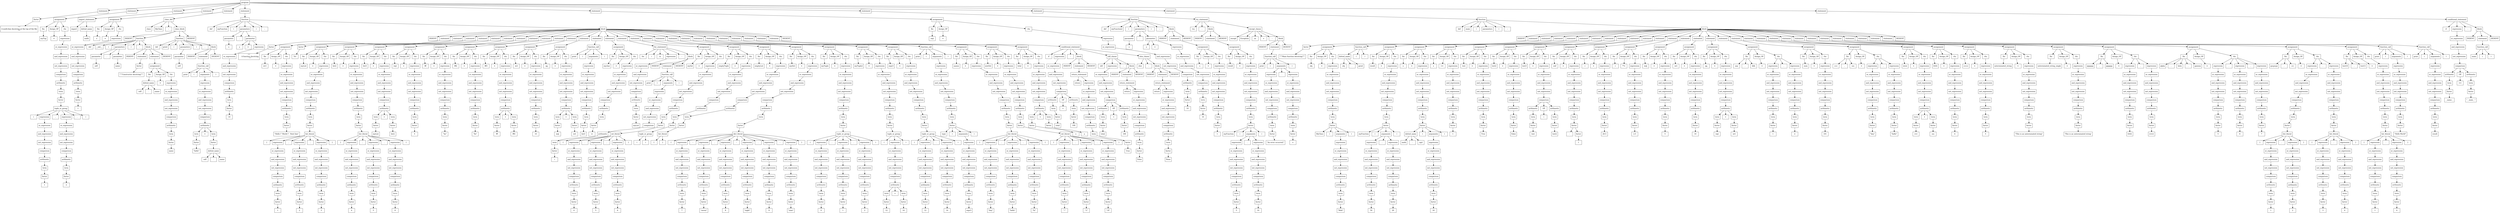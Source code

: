 digraph ParseTree {
    node [shape=box];
    node0 [label="program"];
    node1 [label="statement"];
    node0 -> node1;
    node2 [label="factor"];
    node1 -> node2;
    node3 [label="\"\"\"
A multi-line docstring at the top of the file
\"\"\""];
    node2 -> node3;
    node4 [label="statement"];
    node0 -> node4;
    node5 [label="assignment"];
    node4 -> node5;
    node6 [label="lhs"];
    node5 -> node6;
    node7 [label="myTup"];
    node6 -> node7;
    node8 [label="Assign_OP"];
    node5 -> node8;
    node9 [label="="];
    node8 -> node9;
    node10 [label="rhs"];
    node5 -> node10;
    node11 [label="expression"];
    node10 -> node11;
    node12 [label="or_expression"];
    node11 -> node12;
    node13 [label="and_expression"];
    node12 -> node13;
    node14 [label="not_expression"];
    node13 -> node14;
    node15 [label="comparison"];
    node14 -> node15;
    node16 [label="arithmetic"];
    node15 -> node16;
    node17 [label="term"];
    node16 -> node17;
    node18 [label="factor"];
    node17 -> node18;
    node19 [label="tuple_or_group"];
    node18 -> node19;
    node20 [label="("];
    node19 -> node20;
    node21 [label="expression"];
    node19 -> node21;
    node22 [label="or_expression"];
    node21 -> node22;
    node23 [label="and_expression"];
    node22 -> node23;
    node24 [label="not_expression"];
    node23 -> node24;
    node25 [label="comparison"];
    node24 -> node25;
    node26 [label="arithmetic"];
    node25 -> node26;
    node27 [label="term"];
    node26 -> node27;
    node28 [label="factor"];
    node27 -> node28;
    node29 [label="1"];
    node28 -> node29;
    node30 [label=","];
    node19 -> node30;
    node31 [label="expression"];
    node19 -> node31;
    node32 [label="or_expression"];
    node31 -> node32;
    node33 [label="and_expression"];
    node32 -> node33;
    node34 [label="not_expression"];
    node33 -> node34;
    node35 [label="comparison"];
    node34 -> node35;
    node36 [label="arithmetic"];
    node35 -> node36;
    node37 [label="term"];
    node36 -> node37;
    node38 [label="factor"];
    node37 -> node38;
    node39 [label="2"];
    node38 -> node39;
    node40 [label=","];
    node19 -> node40;
    node41 [label=")"];
    node19 -> node41;
    node42 [label="statement"];
    node0 -> node42;
    node43 [label="import_statement"];
    node42 -> node43;
    node44 [label="import"];
    node43 -> node44;
    node45 [label="dotted_name"];
    node43 -> node45;
    node46 [label="math"];
    node45 -> node46;
    node47 [label="statement"];
    node0 -> node47;
    node48 [label="assignment"];
    node47 -> node48;
    node49 [label="lhs"];
    node48 -> node49;
    node50 [label="x"];
    node49 -> node50;
    node51 [label="Assign_OP"];
    node48 -> node51;
    node52 [label="="];
    node51 -> node52;
    node53 [label="rhs"];
    node48 -> node53;
    node54 [label="expression"];
    node53 -> node54;
    node55 [label="or_expression"];
    node54 -> node55;
    node56 [label="and_expression"];
    node55 -> node56;
    node57 [label="not_expression"];
    node56 -> node57;
    node58 [label="comparison"];
    node57 -> node58;
    node59 [label="arithmetic"];
    node58 -> node59;
    node60 [label="term"];
    node59 -> node60;
    node61 [label="factor"];
    node60 -> node61;
    node62 [label="1"];
    node61 -> node62;
    node63 [label="statement"];
    node0 -> node63;
    node64 [label="class_def"];
    node63 -> node64;
    node65 [label="class"];
    node64 -> node65;
    node66 [label="MyClass"];
    node64 -> node66;
    node67 [label=":"];
    node64 -> node67;
    node68 [label="class_block"];
    node64 -> node68;
    node69 [label="INDENT"];
    node68 -> node69;
    node70 [label="function"];
    node68 -> node70;
    node71 [label="def"];
    node70 -> node71;
    node72 [label="__init__"];
    node70 -> node72;
    node73 [label="("];
    node70 -> node73;
    node74 [label="parameters"];
    node70 -> node74;
    node75 [label="parameter"];
    node74 -> node75;
    node76 [label="self"];
    node75 -> node76;
    node77 [label=","];
    node74 -> node77;
    node78 [label="parameter"];
    node74 -> node78;
    node79 [label="name"];
    node78 -> node79;
    node80 [label=")"];
    node70 -> node80;
    node81 [label=":"];
    node70 -> node81;
    node82 [label="block"];
    node70 -> node82;
    node83 [label="INDENT"];
    node82 -> node83;
    node84 [label="statement"];
    node82 -> node84;
    node85 [label="factor"];
    node84 -> node85;
    node86 [label="\"\"\"Constructor docstring\"\"\""];
    node85 -> node86;
    node87 [label="statement"];
    node82 -> node87;
    node88 [label="assignment"];
    node87 -> node88;
    node89 [label="lhs"];
    node88 -> node89;
    node90 [label="dotted_name"];
    node89 -> node90;
    node91 [label="self"];
    node90 -> node91;
    node92 [label="."];
    node90 -> node92;
    node93 [label="name"];
    node90 -> node93;
    node94 [label="Assign_OP"];
    node88 -> node94;
    node95 [label="="];
    node94 -> node95;
    node96 [label="rhs"];
    node88 -> node96;
    node97 [label="expression"];
    node96 -> node97;
    node98 [label="or_expression"];
    node97 -> node98;
    node99 [label="and_expression"];
    node98 -> node99;
    node100 [label="not_expression"];
    node99 -> node100;
    node101 [label="comparison"];
    node100 -> node101;
    node102 [label="arithmetic"];
    node101 -> node102;
    node103 [label="term"];
    node102 -> node103;
    node104 [label="factor"];
    node103 -> node104;
    node105 [label="name"];
    node104 -> node105;
    node106 [label="DEDENT"];
    node82 -> node106;
    node107 [label="function"];
    node68 -> node107;
    node108 [label="def"];
    node107 -> node108;
    node109 [label="greet"];
    node107 -> node109;
    node110 [label="("];
    node107 -> node110;
    node111 [label="parameters"];
    node107 -> node111;
    node112 [label="parameter"];
    node111 -> node112;
    node113 [label="self"];
    node112 -> node113;
    node114 [label=")"];
    node107 -> node114;
    node115 [label=":"];
    node107 -> node115;
    node116 [label="block"];
    node107 -> node116;
    node117 [label="INDENT"];
    node116 -> node117;
    node118 [label="statement"];
    node116 -> node118;
    node119 [label="function_call"];
    node118 -> node119;
    node120 [label="print"];
    node119 -> node120;
    node121 [label="("];
    node119 -> node121;
    node122 [label="arguments"];
    node119 -> node122;
    node123 [label="expression"];
    node122 -> node123;
    node124 [label="or_expression"];
    node123 -> node124;
    node125 [label="and_expression"];
    node124 -> node125;
    node126 [label="not_expression"];
    node125 -> node126;
    node127 [label="comparison"];
    node126 -> node127;
    node128 [label="arithmetic"];
    node127 -> node128;
    node129 [label="term"];
    node128 -> node129;
    node130 [label="factor"];
    node129 -> node130;
    node131 [label="\"hello\""];
    node130 -> node131;
    node132 [label="+"];
    node128 -> node132;
    node133 [label="term"];
    node128 -> node133;
    node134 [label="factor"];
    node133 -> node134;
    node135 [label="dotted_name"];
    node134 -> node135;
    node136 [label="self"];
    node135 -> node136;
    node137 [label="."];
    node135 -> node137;
    node138 [label="name"];
    node135 -> node138;
    node139 [label=")"];
    node119 -> node139;
    node140 [label="DEDENT"];
    node116 -> node140;
    node141 [label="DEDENT"];
    node68 -> node141;
    node142 [label="statement"];
    node0 -> node142;
    node143 [label="function"];
    node142 -> node143;
    node144 [label="def"];
    node143 -> node144;
    node145 [label="myFunction"];
    node143 -> node145;
    node146 [label="("];
    node143 -> node146;
    node147 [label="parameters"];
    node143 -> node147;
    node148 [label="parameter"];
    node147 -> node148;
    node149 [label="x"];
    node148 -> node149;
    node150 [label=","];
    node147 -> node150;
    node151 [label="parameter"];
    node147 -> node151;
    node152 [label="y"];
    node151 -> node152;
    node153 [label="="];
    node151 -> node153;
    node154 [label="expression"];
    node151 -> node154;
    node155 [label="or_expression"];
    node154 -> node155;
    node156 [label="and_expression"];
    node155 -> node156;
    node157 [label="not_expression"];
    node156 -> node157;
    node158 [label="comparison"];
    node157 -> node158;
    node159 [label="arithmetic"];
    node158 -> node159;
    node160 [label="term"];
    node159 -> node160;
    node161 [label="factor"];
    node160 -> node161;
    node162 [label="10"];
    node161 -> node162;
    node163 [label=")"];
    node143 -> node163;
    node164 [label=":"];
    node143 -> node164;
    node165 [label="block"];
    node143 -> node165;
    node166 [label="INDENT"];
    node165 -> node166;
    node167 [label="statement"];
    node165 -> node167;
    node168 [label="factor"];
    node167 -> node168;
    node169 [label="\"\"\"
    A function docstring
    \"\"\""];
    node168 -> node169;
    node170 [label="statement"];
    node165 -> node170;
    node171 [label="assignment"];
    node170 -> node171;
    node172 [label="lhs"];
    node171 -> node172;
    node173 [label="str1"];
    node172 -> node173;
    node174 [label="Assign_OP"];
    node171 -> node174;
    node175 [label="="];
    node174 -> node175;
    node176 [label="rhs"];
    node171 -> node176;
    node177 [label="expression"];
    node176 -> node177;
    node178 [label="or_expression"];
    node177 -> node178;
    node179 [label="and_expression"];
    node178 -> node179;
    node180 [label="not_expression"];
    node179 -> node180;
    node181 [label="comparison"];
    node180 -> node181;
    node182 [label="arithmetic"];
    node181 -> node182;
    node183 [label="term"];
    node182 -> node183;
    node184 [label="factor"];
    node183 -> node184;
    node185 [label="\"Hello \\\" World \\\"  Next line\""];
    node184 -> node185;
    node186 [label="statement"];
    node165 -> node186;
    node187 [label="factor"];
    node186 -> node187;
    node188 [label="\"hi\""];
    node187 -> node188;
    node189 [label="statement"];
    node165 -> node189;
    node190 [label="assignment"];
    node189 -> node190;
    node191 [label="lhs"];
    node190 -> node191;
    node192 [label="myList"];
    node191 -> node192;
    node193 [label="Assign_OP"];
    node190 -> node193;
    node194 [label="="];
    node193 -> node194;
    node195 [label="rhs"];
    node190 -> node195;
    node196 [label="expression"];
    node195 -> node196;
    node197 [label="or_expression"];
    node196 -> node197;
    node198 [label="and_expression"];
    node197 -> node198;
    node199 [label="not_expression"];
    node198 -> node199;
    node200 [label="comparison"];
    node199 -> node200;
    node201 [label="arithmetic"];
    node200 -> node201;
    node202 [label="term"];
    node201 -> node202;
    node203 [label="factor"];
    node202 -> node203;
    node204 [label="list_literal"];
    node203 -> node204;
    node205 [label="["];
    node204 -> node205;
    node206 [label="expression"];
    node204 -> node206;
    node207 [label="or_expression"];
    node206 -> node207;
    node208 [label="and_expression"];
    node207 -> node208;
    node209 [label="not_expression"];
    node208 -> node209;
    node210 [label="comparison"];
    node209 -> node210;
    node211 [label="arithmetic"];
    node210 -> node211;
    node212 [label="term"];
    node211 -> node212;
    node213 [label="factor"];
    node212 -> node213;
    node214 [label="1"];
    node213 -> node214;
    node215 [label=","];
    node204 -> node215;
    node216 [label="expression"];
    node204 -> node216;
    node217 [label="or_expression"];
    node216 -> node217;
    node218 [label="and_expression"];
    node217 -> node218;
    node219 [label="not_expression"];
    node218 -> node219;
    node220 [label="comparison"];
    node219 -> node220;
    node221 [label="arithmetic"];
    node220 -> node221;
    node222 [label="term"];
    node221 -> node222;
    node223 [label="factor"];
    node222 -> node223;
    node224 [label="2"];
    node223 -> node224;
    node225 [label=","];
    node204 -> node225;
    node226 [label="expression"];
    node204 -> node226;
    node227 [label="or_expression"];
    node226 -> node227;
    node228 [label="and_expression"];
    node227 -> node228;
    node229 [label="not_expression"];
    node228 -> node229;
    node230 [label="comparison"];
    node229 -> node230;
    node231 [label="arithmetic"];
    node230 -> node231;
    node232 [label="term"];
    node231 -> node232;
    node233 [label="factor"];
    node232 -> node233;
    node234 [label="3"];
    node233 -> node234;
    node235 [label="]"];
    node204 -> node235;
    node236 [label="statement"];
    node165 -> node236;
    node237 [label="assignment"];
    node236 -> node237;
    node238 [label="lhs"];
    node237 -> node238;
    node239 [label="list2"];
    node238 -> node239;
    node240 [label="Assign_OP"];
    node237 -> node240;
    node241 [label="="];
    node240 -> node241;
    node242 [label="rhs"];
    node237 -> node242;
    node243 [label="expression"];
    node242 -> node243;
    node244 [label="or_expression"];
    node243 -> node244;
    node245 [label="and_expression"];
    node244 -> node245;
    node246 [label="not_expression"];
    node245 -> node246;
    node247 [label="comparison"];
    node246 -> node247;
    node248 [label="arithmetic"];
    node247 -> node248;
    node249 [label="term"];
    node248 -> node249;
    node250 [label="factor"];
    node249 -> node250;
    node251 [label="list_literal"];
    node250 -> node251;
    node252 [label="["];
    node251 -> node252;
    node253 [label="expression"];
    node251 -> node253;
    node254 [label="or_expression"];
    node253 -> node254;
    node255 [label="and_expression"];
    node254 -> node255;
    node256 [label="not_expression"];
    node255 -> node256;
    node257 [label="comparison"];
    node256 -> node257;
    node258 [label="arithmetic"];
    node257 -> node258;
    node259 [label="term"];
    node258 -> node259;
    node260 [label="factor"];
    node259 -> node260;
    node261 [label="4"];
    node260 -> node261;
    node262 [label=","];
    node251 -> node262;
    node263 [label="expression"];
    node251 -> node263;
    node264 [label="or_expression"];
    node263 -> node264;
    node265 [label="and_expression"];
    node264 -> node265;
    node266 [label="not_expression"];
    node265 -> node266;
    node267 [label="comparison"];
    node266 -> node267;
    node268 [label="arithmetic"];
    node267 -> node268;
    node269 [label="term"];
    node268 -> node269;
    node270 [label="factor"];
    node269 -> node270;
    node271 [label="5"];
    node270 -> node271;
    node272 [label=","];
    node251 -> node272;
    node273 [label="expression"];
    node251 -> node273;
    node274 [label="or_expression"];
    node273 -> node274;
    node275 [label="and_expression"];
    node274 -> node275;
    node276 [label="not_expression"];
    node275 -> node276;
    node277 [label="comparison"];
    node276 -> node277;
    node278 [label="arithmetic"];
    node277 -> node278;
    node279 [label="term"];
    node278 -> node279;
    node280 [label="factor"];
    node279 -> node280;
    node281 [label="6"];
    node280 -> node281;
    node282 [label="]"];
    node251 -> node282;
    node283 [label="statement"];
    node165 -> node283;
    node284 [label="assignment"];
    node283 -> node284;
    node285 [label="lhs"];
    node284 -> node285;
    node286 [label="list3"];
    node285 -> node286;
    node287 [label="Assign_OP"];
    node284 -> node287;
    node288 [label="="];
    node287 -> node288;
    node289 [label="rhs"];
    node284 -> node289;
    node290 [label="expression"];
    node289 -> node290;
    node291 [label="or_expression"];
    node290 -> node291;
    node292 [label="and_expression"];
    node291 -> node292;
    node293 [label="not_expression"];
    node292 -> node293;
    node294 [label="comparison"];
    node293 -> node294;
    node295 [label="arithmetic"];
    node294 -> node295;
    node296 [label="term"];
    node295 -> node296;
    node297 [label="factor"];
    node296 -> node297;
    node298 [label="myList"];
    node297 -> node298;
    node299 [label="+"];
    node295 -> node299;
    node300 [label="term"];
    node295 -> node300;
    node301 [label="factor"];
    node300 -> node301;
    node302 [label="list2"];
    node301 -> node302;
    node303 [label="statement"];
    node165 -> node303;
    node304 [label="assignment"];
    node303 -> node304;
    node305 [label="lhs"];
    node304 -> node305;
    node306 [label="wqt"];
    node305 -> node306;
    node307 [label="Assign_OP"];
    node304 -> node307;
    node308 [label="="];
    node307 -> node308;
    node309 [label="rhs"];
    node304 -> node309;
    node310 [label="expression"];
    node309 -> node310;
    node311 [label="or_expression"];
    node310 -> node311;
    node312 [label="and_expression"];
    node311 -> node312;
    node313 [label="not_expression"];
    node312 -> node313;
    node314 [label="comparison"];
    node313 -> node314;
    node315 [label="arithmetic"];
    node314 -> node315;
    node316 [label="term"];
    node315 -> node316;
    node317 [label="factor"];
    node316 -> node317;
    node318 [label="5"];
    node317 -> node318;
    node319 [label="statement"];
    node165 -> node319;
    node320 [label="assignment"];
    node319 -> node320;
    node321 [label="lhs"];
    node320 -> node321;
    node322 [label="fff"];
    node321 -> node322;
    node323 [label="Assign_OP"];
    node320 -> node323;
    node324 [label="="];
    node323 -> node324;
    node325 [label="rhs"];
    node320 -> node325;
    node326 [label="expression"];
    node325 -> node326;
    node327 [label="or_expression"];
    node326 -> node327;
    node328 [label="and_expression"];
    node327 -> node328;
    node329 [label="not_expression"];
    node328 -> node329;
    node330 [label="comparison"];
    node329 -> node330;
    node331 [label="arithmetic"];
    node330 -> node331;
    node332 [label="term"];
    node331 -> node332;
    node333 [label="factor"];
    node332 -> node333;
    node334 [label="\"he\""];
    node333 -> node334;
    node335 [label="statement"];
    node165 -> node335;
    node336 [label="assignment"];
    node335 -> node336;
    node337 [label="lhs"];
    node336 -> node337;
    node338 [label="fff2"];
    node337 -> node338;
    node339 [label="Assign_OP"];
    node336 -> node339;
    node340 [label="="];
    node339 -> node340;
    node341 [label="rhs"];
    node336 -> node341;
    node342 [label="expression"];
    node341 -> node342;
    node343 [label="or_expression"];
    node342 -> node343;
    node344 [label="and_expression"];
    node343 -> node344;
    node345 [label="not_expression"];
    node344 -> node345;
    node346 [label="comparison"];
    node345 -> node346;
    node347 [label="arithmetic"];
    node346 -> node347;
    node348 [label="term"];
    node347 -> node348;
    node349 [label="factor"];
    node348 -> node349;
    node350 [label="\"llo\""];
    node349 -> node350;
    node351 [label="statement"];
    node165 -> node351;
    node352 [label="assignment"];
    node351 -> node352;
    node353 [label="lhs"];
    node352 -> node353;
    node354 [label="fff3"];
    node353 -> node354;
    node355 [label="Assign_OP"];
    node352 -> node355;
    node356 [label="="];
    node355 -> node356;
    node357 [label="rhs"];
    node352 -> node357;
    node358 [label="expression"];
    node357 -> node358;
    node359 [label="or_expression"];
    node358 -> node359;
    node360 [label="and_expression"];
    node359 -> node360;
    node361 [label="not_expression"];
    node360 -> node361;
    node362 [label="comparison"];
    node361 -> node362;
    node363 [label="arithmetic"];
    node362 -> node363;
    node364 [label="term"];
    node363 -> node364;
    node365 [label="factor"];
    node364 -> node365;
    node366 [label="fff"];
    node365 -> node366;
    node367 [label="+"];
    node363 -> node367;
    node368 [label="term"];
    node363 -> node368;
    node369 [label="factor"];
    node368 -> node369;
    node370 [label="fff2"];
    node369 -> node370;
    node371 [label="statement"];
    node165 -> node371;
    node372 [label="assignment"];
    node371 -> node372;
    node373 [label="lhs"];
    node372 -> node373;
    node374 [label="wrt"];
    node373 -> node374;
    node375 [label="Assign_OP"];
    node372 -> node375;
    node376 [label="="];
    node375 -> node376;
    node377 [label="rhs"];
    node372 -> node377;
    node378 [label="expression"];
    node377 -> node378;
    node379 [label="or_expression"];
    node378 -> node379;
    node380 [label="and_expression"];
    node379 -> node380;
    node381 [label="not_expression"];
    node380 -> node381;
    node382 [label="comparison"];
    node381 -> node382;
    node383 [label="arithmetic"];
    node382 -> node383;
    node384 [label="term"];
    node383 -> node384;
    node385 [label="factor"];
    node384 -> node385;
    node386 [label="10"];
    node385 -> node386;
    node387 [label="statement"];
    node165 -> node387;
    node388 [label="assignment"];
    node387 -> node388;
    node389 [label="lhs"];
    node388 -> node389;
    node390 [label="qq"];
    node389 -> node390;
    node391 [label="Assign_OP"];
    node388 -> node391;
    node392 [label="="];
    node391 -> node392;
    node393 [label="rhs"];
    node388 -> node393;
    node394 [label="expression"];
    node393 -> node394;
    node395 [label="or_expression"];
    node394 -> node395;
    node396 [label="and_expression"];
    node395 -> node396;
    node397 [label="not_expression"];
    node396 -> node397;
    node398 [label="comparison"];
    node397 -> node398;
    node399 [label="arithmetic"];
    node398 -> node399;
    node400 [label="term"];
    node399 -> node400;
    node401 [label="factor"];
    node400 -> node401;
    node402 [label="wqt"];
    node401 -> node402;
    node403 [label="+"];
    node399 -> node403;
    node404 [label="term"];
    node399 -> node404;
    node405 [label="factor"];
    node404 -> node405;
    node406 [label="wrt"];
    node405 -> node406;
    node407 [label="statement"];
    node165 -> node407;
    node408 [label="function_call"];
    node407 -> node408;
    node409 [label="print"];
    node408 -> node409;
    node410 [label="("];
    node408 -> node410;
    node411 [label="arguments"];
    node408 -> node411;
    node412 [label="expression"];
    node411 -> node412;
    node413 [label="or_expression"];
    node412 -> node413;
    node414 [label="and_expression"];
    node413 -> node414;
    node415 [label="not_expression"];
    node414 -> node415;
    node416 [label="comparison"];
    node415 -> node416;
    node417 [label="arithmetic"];
    node416 -> node417;
    node418 [label="term"];
    node417 -> node418;
    node419 [label="factor"];
    node418 -> node419;
    node420 [label="list3"];
    node419 -> node420;
    node421 [label=")"];
    node408 -> node421;
    node422 [label="statement"];
    node165 -> node422;
    node423 [label="assignment"];
    node422 -> node423;
    node424 [label="lhs"];
    node423 -> node424;
    node425 [label="mychar"];
    node424 -> node425;
    node426 [label="Assign_OP"];
    node423 -> node426;
    node427 [label="="];
    node426 -> node427;
    node428 [label="rhs"];
    node423 -> node428;
    node429 [label="expression"];
    node428 -> node429;
    node430 [label="or_expression"];
    node429 -> node430;
    node431 [label="and_expression"];
    node430 -> node431;
    node432 [label="not_expression"];
    node431 -> node432;
    node433 [label="comparison"];
    node432 -> node433;
    node434 [label="arithmetic"];
    node433 -> node434;
    node435 [label="term"];
    node434 -> node435;
    node436 [label="factor"];
    node435 -> node436;
    node437 [label="'a'"];
    node436 -> node437;
    node438 [label="statement"];
    node165 -> node438;
    node439 [label="for_statement"];
    node438 -> node439;
    node440 [label="for"];
    node439 -> node440;
    node441 [label="i"];
    node439 -> node441;
    node442 [label="in"];
    node439 -> node442;
    node443 [label="expression"];
    node439 -> node443;
    node444 [label="or_expression"];
    node443 -> node444;
    node445 [label="and_expression"];
    node444 -> node445;
    node446 [label="not_expression"];
    node445 -> node446;
    node447 [label="comparison"];
    node446 -> node447;
    node448 [label="arithmetic"];
    node447 -> node448;
    node449 [label="term"];
    node448 -> node449;
    node450 [label="factor"];
    node449 -> node450;
    node451 [label="myList"];
    node450 -> node451;
    node452 [label=":"];
    node439 -> node452;
    node453 [label="block"];
    node439 -> node453;
    node454 [label="INDENT"];
    node453 -> node454;
    node455 [label="statement"];
    node453 -> node455;
    node456 [label="function_call"];
    node455 -> node456;
    node457 [label="print"];
    node456 -> node457;
    node458 [label="("];
    node456 -> node458;
    node459 [label="arguments"];
    node456 -> node459;
    node460 [label="expression"];
    node459 -> node460;
    node461 [label="or_expression"];
    node460 -> node461;
    node462 [label="and_expression"];
    node461 -> node462;
    node463 [label="not_expression"];
    node462 -> node463;
    node464 [label="comparison"];
    node463 -> node464;
    node465 [label="arithmetic"];
    node464 -> node465;
    node466 [label="term"];
    node465 -> node466;
    node467 [label="factor"];
    node466 -> node467;
    node468 [label="i"];
    node467 -> node468;
    node469 [label=")"];
    node456 -> node469;
    node470 [label="DEDENT"];
    node453 -> node470;
    node471 [label="statement"];
    node165 -> node471;
    node472 [label="assignment"];
    node471 -> node472;
    node473 [label="lhs"];
    node472 -> node473;
    node474 [label="mySet"];
    node473 -> node474;
    node475 [label="Assign_OP"];
    node472 -> node475;
    node476 [label="="];
    node475 -> node476;
    node477 [label="rhs"];
    node472 -> node477;
    node478 [label="expression"];
    node477 -> node478;
    node479 [label="or_expression"];
    node478 -> node479;
    node480 [label="and_expression"];
    node479 -> node480;
    node481 [label="not_expression"];
    node480 -> node481;
    node482 [label="comparison"];
    node481 -> node482;
    node483 [label="arithmetic"];
    node482 -> node483;
    node484 [label="term"];
    node483 -> node484;
    node485 [label="factor"];
    node484 -> node485;
    node486 [label="set_literal"];
    node485 -> node486;
    node487 [label="{"];
    node486 -> node487;
    node488 [label="expression"];
    node486 -> node488;
    node489 [label="or_expression"];
    node488 -> node489;
    node490 [label="and_expression"];
    node489 -> node490;
    node491 [label="not_expression"];
    node490 -> node491;
    node492 [label="comparison"];
    node491 -> node492;
    node493 [label="arithmetic"];
    node492 -> node493;
    node494 [label="term"];
    node493 -> node494;
    node495 [label="factor"];
    node494 -> node495;
    node496 [label="4"];
    node495 -> node496;
    node497 [label=","];
    node486 -> node497;
    node498 [label="expression"];
    node486 -> node498;
    node499 [label="or_expression"];
    node498 -> node499;
    node500 [label="and_expression"];
    node499 -> node500;
    node501 [label="not_expression"];
    node500 -> node501;
    node502 [label="comparison"];
    node501 -> node502;
    node503 [label="arithmetic"];
    node502 -> node503;
    node504 [label="term"];
    node503 -> node504;
    node505 [label="factor"];
    node504 -> node505;
    node506 [label="5"];
    node505 -> node506;
    node507 [label=","];
    node486 -> node507;
    node508 [label="expression"];
    node486 -> node508;
    node509 [label="or_expression"];
    node508 -> node509;
    node510 [label="and_expression"];
    node509 -> node510;
    node511 [label="not_expression"];
    node510 -> node511;
    node512 [label="comparison"];
    node511 -> node512;
    node513 [label="arithmetic"];
    node512 -> node513;
    node514 [label="term"];
    node513 -> node514;
    node515 [label="factor"];
    node514 -> node515;
    node516 [label="6"];
    node515 -> node516;
    node517 [label="}"];
    node486 -> node517;
    node518 [label="statement"];
    node165 -> node518;
    node519 [label="assignment"];
    node518 -> node519;
    node520 [label="lhs"];
    node519 -> node520;
    node521 [label="emptyTuple"];
    node520 -> node521;
    node522 [label="Assign_OP"];
    node519 -> node522;
    node523 [label="="];
    node522 -> node523;
    node524 [label="rhs"];
    node519 -> node524;
    node525 [label="expression"];
    node524 -> node525;
    node526 [label="or_expression"];
    node525 -> node526;
    node527 [label="and_expression"];
    node526 -> node527;
    node528 [label="not_expression"];
    node527 -> node528;
    node529 [label="comparison"];
    node528 -> node529;
    node530 [label="arithmetic"];
    node529 -> node530;
    node531 [label="term"];
    node530 -> node531;
    node532 [label="factor"];
    node531 -> node532;
    node533 [label="tuple_or_group"];
    node532 -> node533;
    node534 [label="("];
    node533 -> node534;
    node535 [label=")"];
    node533 -> node535;
    node536 [label="statement"];
    node165 -> node536;
    node537 [label="assignment"];
    node536 -> node537;
    node538 [label="lhs"];
    node537 -> node538;
    node539 [label="emptyList"];
    node538 -> node539;
    node540 [label="Assign_OP"];
    node537 -> node540;
    node541 [label="="];
    node540 -> node541;
    node542 [label="rhs"];
    node537 -> node542;
    node543 [label="expression"];
    node542 -> node543;
    node544 [label="or_expression"];
    node543 -> node544;
    node545 [label="and_expression"];
    node544 -> node545;
    node546 [label="not_expression"];
    node545 -> node546;
    node547 [label="comparison"];
    node546 -> node547;
    node548 [label="arithmetic"];
    node547 -> node548;
    node549 [label="term"];
    node548 -> node549;
    node550 [label="factor"];
    node549 -> node550;
    node551 [label="list_literal"];
    node550 -> node551;
    node552 [label="["];
    node551 -> node552;
    node553 [label="]"];
    node551 -> node553;
    node554 [label="statement"];
    node165 -> node554;
    node555 [label="assignment"];
    node554 -> node555;
    node556 [label="lhs"];
    node555 -> node556;
    node557 [label="myDict"];
    node556 -> node557;
    node558 [label="Assign_OP"];
    node555 -> node558;
    node559 [label="="];
    node558 -> node559;
    node560 [label="rhs"];
    node555 -> node560;
    node561 [label="expression"];
    node560 -> node561;
    node562 [label="or_expression"];
    node561 -> node562;
    node563 [label="and_expression"];
    node562 -> node563;
    node564 [label="not_expression"];
    node563 -> node564;
    node565 [label="comparison"];
    node564 -> node565;
    node566 [label="arithmetic"];
    node565 -> node566;
    node567 [label="term"];
    node566 -> node567;
    node568 [label="factor"];
    node567 -> node568;
    node569 [label="dict_literal"];
    node568 -> node569;
    node570 [label="{"];
    node569 -> node570;
    node571 [label="expression"];
    node569 -> node571;
    node572 [label="or_expression"];
    node571 -> node572;
    node573 [label="and_expression"];
    node572 -> node573;
    node574 [label="not_expression"];
    node573 -> node574;
    node575 [label="comparison"];
    node574 -> node575;
    node576 [label="arithmetic"];
    node575 -> node576;
    node577 [label="term"];
    node576 -> node577;
    node578 [label="factor"];
    node577 -> node578;
    node579 [label="7"];
    node578 -> node579;
    node580 [label=":"];
    node569 -> node580;
    node581 [label="expression"];
    node569 -> node581;
    node582 [label="or_expression"];
    node581 -> node582;
    node583 [label="and_expression"];
    node582 -> node583;
    node584 [label="not_expression"];
    node583 -> node584;
    node585 [label="comparison"];
    node584 -> node585;
    node586 [label="arithmetic"];
    node585 -> node586;
    node587 [label="term"];
    node586 -> node587;
    node588 [label="factor"];
    node587 -> node588;
    node589 [label="\"seven\""];
    node588 -> node589;
    node590 [label=","];
    node569 -> node590;
    node591 [label="expression"];
    node569 -> node591;
    node592 [label="or_expression"];
    node591 -> node592;
    node593 [label="and_expression"];
    node592 -> node593;
    node594 [label="not_expression"];
    node593 -> node594;
    node595 [label="comparison"];
    node594 -> node595;
    node596 [label="arithmetic"];
    node595 -> node596;
    node597 [label="term"];
    node596 -> node597;
    node598 [label="factor"];
    node597 -> node598;
    node599 [label="8"];
    node598 -> node599;
    node600 [label=":"];
    node569 -> node600;
    node601 [label="expression"];
    node569 -> node601;
    node602 [label="or_expression"];
    node601 -> node602;
    node603 [label="and_expression"];
    node602 -> node603;
    node604 [label="not_expression"];
    node603 -> node604;
    node605 [label="comparison"];
    node604 -> node605;
    node606 [label="arithmetic"];
    node605 -> node606;
    node607 [label="term"];
    node606 -> node607;
    node608 [label="factor"];
    node607 -> node608;
    node609 [label="\"eight\""];
    node608 -> node609;
    node610 [label=","];
    node569 -> node610;
    node611 [label="expression"];
    node569 -> node611;
    node612 [label="or_expression"];
    node611 -> node612;
    node613 [label="and_expression"];
    node612 -> node613;
    node614 [label="not_expression"];
    node613 -> node614;
    node615 [label="comparison"];
    node614 -> node615;
    node616 [label="arithmetic"];
    node615 -> node616;
    node617 [label="term"];
    node616 -> node617;
    node618 [label="factor"];
    node617 -> node618;
    node619 [label="9"];
    node618 -> node619;
    node620 [label=":"];
    node569 -> node620;
    node621 [label="expression"];
    node569 -> node621;
    node622 [label="or_expression"];
    node621 -> node622;
    node623 [label="and_expression"];
    node622 -> node623;
    node624 [label="not_expression"];
    node623 -> node624;
    node625 [label="comparison"];
    node624 -> node625;
    node626 [label="arithmetic"];
    node625 -> node626;
    node627 [label="term"];
    node626 -> node627;
    node628 [label="factor"];
    node627 -> node628;
    node629 [label="\"nine\""];
    node628 -> node629;
    node630 [label="}"];
    node569 -> node630;
    node631 [label="statement"];
    node165 -> node631;
    node632 [label="assignment"];
    node631 -> node632;
    node633 [label="lhs"];
    node632 -> node633;
    node634 [label="myTuple"];
    node633 -> node634;
    node635 [label="Assign_OP"];
    node632 -> node635;
    node636 [label="="];
    node635 -> node636;
    node637 [label="rhs"];
    node632 -> node637;
    node638 [label="expression"];
    node637 -> node638;
    node639 [label="or_expression"];
    node638 -> node639;
    node640 [label="and_expression"];
    node639 -> node640;
    node641 [label="not_expression"];
    node640 -> node641;
    node642 [label="comparison"];
    node641 -> node642;
    node643 [label="arithmetic"];
    node642 -> node643;
    node644 [label="term"];
    node643 -> node644;
    node645 [label="factor"];
    node644 -> node645;
    node646 [label="tuple_or_group"];
    node645 -> node646;
    node647 [label="("];
    node646 -> node647;
    node648 [label="expression"];
    node646 -> node648;
    node649 [label="or_expression"];
    node648 -> node649;
    node650 [label="and_expression"];
    node649 -> node650;
    node651 [label="not_expression"];
    node650 -> node651;
    node652 [label="comparison"];
    node651 -> node652;
    node653 [label="arithmetic"];
    node652 -> node653;
    node654 [label="term"];
    node653 -> node654;
    node655 [label="factor"];
    node654 -> node655;
    node656 [label="0"];
    node655 -> node656;
    node657 [label=","];
    node646 -> node657;
    node658 [label="expression"];
    node646 -> node658;
    node659 [label="or_expression"];
    node658 -> node659;
    node660 [label="and_expression"];
    node659 -> node660;
    node661 [label="not_expression"];
    node660 -> node661;
    node662 [label="comparison"];
    node661 -> node662;
    node663 [label="arithmetic"];
    node662 -> node663;
    node664 [label="term"];
    node663 -> node664;
    node665 [label="factor"];
    node664 -> node665;
    node666 [label="1"];
    node665 -> node666;
    node667 [label=","];
    node646 -> node667;
    node668 [label="expression"];
    node646 -> node668;
    node669 [label="or_expression"];
    node668 -> node669;
    node670 [label="and_expression"];
    node669 -> node670;
    node671 [label="not_expression"];
    node670 -> node671;
    node672 [label="comparison"];
    node671 -> node672;
    node673 [label="arithmetic"];
    node672 -> node673;
    node674 [label="term"];
    node673 -> node674;
    node675 [label="factor"];
    node674 -> node675;
    node676 [label="2"];
    node675 -> node676;
    node677 [label=")"];
    node646 -> node677;
    node678 [label="statement"];
    node165 -> node678;
    node679 [label="assignment"];
    node678 -> node679;
    node680 [label="lhs"];
    node679 -> node680;
    node681 [label="myTuple2"];
    node680 -> node681;
    node682 [label="Assign_OP"];
    node679 -> node682;
    node683 [label="="];
    node682 -> node683;
    node684 [label="rhs"];
    node679 -> node684;
    node685 [label="expression"];
    node684 -> node685;
    node686 [label="or_expression"];
    node685 -> node686;
    node687 [label="and_expression"];
    node686 -> node687;
    node688 [label="not_expression"];
    node687 -> node688;
    node689 [label="comparison"];
    node688 -> node689;
    node690 [label="arithmetic"];
    node689 -> node690;
    node691 [label="term"];
    node690 -> node691;
    node692 [label="factor"];
    node691 -> node692;
    node693 [label="tuple_or_group"];
    node692 -> node693;
    node694 [label="("];
    node693 -> node694;
    node695 [label="expression"];
    node693 -> node695;
    node696 [label="or_expression"];
    node695 -> node696;
    node697 [label="and_expression"];
    node696 -> node697;
    node698 [label="not_expression"];
    node697 -> node698;
    node699 [label="comparison"];
    node698 -> node699;
    node700 [label="arithmetic"];
    node699 -> node700;
    node701 [label="term"];
    node700 -> node701;
    node702 [label="factor"];
    node701 -> node702;
    node703 [label="12"];
    node702 -> node703;
    node704 [label="+"];
    node700 -> node704;
    node705 [label="term"];
    node700 -> node705;
    node706 [label="factor"];
    node705 -> node706;
    node707 [label="14"];
    node706 -> node707;
    node708 [label=")"];
    node693 -> node708;
    node709 [label="statement"];
    node165 -> node709;
    node710 [label="assignment"];
    node709 -> node710;
    node711 [label="lhs"];
    node710 -> node711;
    node712 [label="expr3"];
    node711 -> node712;
    node713 [label="Assign_OP"];
    node710 -> node713;
    node714 [label="="];
    node713 -> node714;
    node715 [label="rhs"];
    node710 -> node715;
    node716 [label="expression"];
    node715 -> node716;
    node717 [label="or_expression"];
    node716 -> node717;
    node718 [label="and_expression"];
    node717 -> node718;
    node719 [label="not_expression"];
    node718 -> node719;
    node720 [label="comparison"];
    node719 -> node720;
    node721 [label="arithmetic"];
    node720 -> node721;
    node722 [label="term"];
    node721 -> node722;
    node723 [label="factor"];
    node722 -> node723;
    node724 [label="tuple_or_group"];
    node723 -> node724;
    node725 [label="("];
    node724 -> node725;
    node726 [label="expression"];
    node724 -> node726;
    node727 [label="or_expression"];
    node726 -> node727;
    node728 [label="and_expression"];
    node727 -> node728;
    node729 [label="not_expression"];
    node728 -> node729;
    node730 [label="comparison"];
    node729 -> node730;
    node731 [label="arithmetic"];
    node730 -> node731;
    node732 [label="term"];
    node731 -> node732;
    node733 [label="factor"];
    node732 -> node733;
    node734 [label="12"];
    node733 -> node734;
    node735 [label=","];
    node724 -> node735;
    node736 [label="expression"];
    node724 -> node736;
    node737 [label="or_expression"];
    node736 -> node737;
    node738 [label="and_expression"];
    node737 -> node738;
    node739 [label="not_expression"];
    node738 -> node739;
    node740 [label="comparison"];
    node739 -> node740;
    node741 [label="arithmetic"];
    node740 -> node741;
    node742 [label="term"];
    node741 -> node742;
    node743 [label="factor"];
    node742 -> node743;
    node744 [label="14"];
    node743 -> node744;
    node745 [label=")"];
    node724 -> node745;
    node746 [label="statement"];
    node165 -> node746;
    node747 [label="function_call"];
    node746 -> node747;
    node748 [label="print"];
    node747 -> node748;
    node749 [label="("];
    node747 -> node749;
    node750 [label="arguments"];
    node747 -> node750;
    node751 [label="expression"];
    node750 -> node751;
    node752 [label="or_expression"];
    node751 -> node752;
    node753 [label="and_expression"];
    node752 -> node753;
    node754 [label="not_expression"];
    node753 -> node754;
    node755 [label="comparison"];
    node754 -> node755;
    node756 [label="arithmetic"];
    node755 -> node756;
    node757 [label="term"];
    node756 -> node757;
    node758 [label="factor"];
    node757 -> node758;
    node759 [label="type"];
    node758 -> node759;
    node760 [label="("];
    node758 -> node760;
    node761 [label="arguments"];
    node758 -> node761;
    node762 [label="expression"];
    node761 -> node762;
    node763 [label="or_expression"];
    node762 -> node763;
    node764 [label="and_expression"];
    node763 -> node764;
    node765 [label="not_expression"];
    node764 -> node765;
    node766 [label="comparison"];
    node765 -> node766;
    node767 [label="arithmetic"];
    node766 -> node767;
    node768 [label="term"];
    node767 -> node768;
    node769 [label="factor"];
    node768 -> node769;
    node770 [label="expr3"];
    node769 -> node770;
    node771 [label=")"];
    node758 -> node771;
    node772 [label=")"];
    node747 -> node772;
    node773 [label="statement"];
    node165 -> node773;
    node774 [label="assignment"];
    node773 -> node774;
    node775 [label="lhs"];
    node774 -> node775;
    node776 [label="names"];
    node775 -> node776;
    node777 [label="Assign_OP"];
    node774 -> node777;
    node778 [label="="];
    node777 -> node778;
    node779 [label="rhs"];
    node774 -> node779;
    node780 [label="expression"];
    node779 -> node780;
    node781 [label="or_expression"];
    node780 -> node781;
    node782 [label="and_expression"];
    node781 -> node782;
    node783 [label="not_expression"];
    node782 -> node783;
    node784 [label="comparison"];
    node783 -> node784;
    node785 [label="arithmetic"];
    node784 -> node785;
    node786 [label="term"];
    node785 -> node786;
    node787 [label="factor"];
    node786 -> node787;
    node788 [label="list_literal"];
    node787 -> node788;
    node789 [label="["];
    node788 -> node789;
    node790 [label="expression"];
    node788 -> node790;
    node791 [label="or_expression"];
    node790 -> node791;
    node792 [label="and_expression"];
    node791 -> node792;
    node793 [label="not_expression"];
    node792 -> node793;
    node794 [label="comparison"];
    node793 -> node794;
    node795 [label="arithmetic"];
    node794 -> node795;
    node796 [label="term"];
    node795 -> node796;
    node797 [label="factor"];
    node796 -> node797;
    node798 [label="\"hey\""];
    node797 -> node798;
    node799 [label=","];
    node788 -> node799;
    node800 [label="expression"];
    node788 -> node800;
    node801 [label="or_expression"];
    node800 -> node801;
    node802 [label="and_expression"];
    node801 -> node802;
    node803 [label="not_expression"];
    node802 -> node803;
    node804 [label="comparison"];
    node803 -> node804;
    node805 [label="arithmetic"];
    node804 -> node805;
    node806 [label="term"];
    node805 -> node806;
    node807 [label="factor"];
    node806 -> node807;
    node808 [label="\"hello\""];
    node807 -> node808;
    node809 [label=","];
    node788 -> node809;
    node810 [label="expression"];
    node788 -> node810;
    node811 [label="or_expression"];
    node810 -> node811;
    node812 [label="and_expression"];
    node811 -> node812;
    node813 [label="not_expression"];
    node812 -> node813;
    node814 [label="comparison"];
    node813 -> node814;
    node815 [label="arithmetic"];
    node814 -> node815;
    node816 [label="term"];
    node815 -> node816;
    node817 [label="factor"];
    node816 -> node817;
    node818 [label="\"hi\""];
    node817 -> node818;
    node819 [label="]"];
    node788 -> node819;
    node820 [label="statement"];
    node165 -> node820;
    node821 [label="assignment"];
    node820 -> node821;
    node822 [label="lhs"];
    node821 -> node822;
    node823 [label="newSet"];
    node822 -> node823;
    node824 [label="Assign_OP"];
    node821 -> node824;
    node825 [label="="];
    node824 -> node825;
    node826 [label="rhs"];
    node821 -> node826;
    node827 [label="expression"];
    node826 -> node827;
    node828 [label="or_expression"];
    node827 -> node828;
    node829 [label="and_expression"];
    node828 -> node829;
    node830 [label="not_expression"];
    node829 -> node830;
    node831 [label="comparison"];
    node830 -> node831;
    node832 [label="arithmetic"];
    node831 -> node832;
    node833 [label="term"];
    node832 -> node833;
    node834 [label="factor"];
    node833 -> node834;
    node835 [label="set_literal"];
    node834 -> node835;
    node836 [label="{"];
    node835 -> node836;
    node837 [label="expression"];
    node835 -> node837;
    node838 [label="or_expression"];
    node837 -> node838;
    node839 [label="and_expression"];
    node838 -> node839;
    node840 [label="not_expression"];
    node839 -> node840;
    node841 [label="comparison"];
    node840 -> node841;
    node842 [label="arithmetic"];
    node841 -> node842;
    node843 [label="term"];
    node842 -> node843;
    node844 [label="factor"];
    node843 -> node844;
    node845 [label="\":\""];
    node844 -> node845;
    node846 [label=","];
    node835 -> node846;
    node847 [label="expression"];
    node835 -> node847;
    node848 [label="or_expression"];
    node847 -> node848;
    node849 [label="and_expression"];
    node848 -> node849;
    node850 [label="not_expression"];
    node849 -> node850;
    node851 [label="comparison"];
    node850 -> node851;
    node852 [label="arithmetic"];
    node851 -> node852;
    node853 [label="term"];
    node852 -> node853;
    node854 [label="factor"];
    node853 -> node854;
    node855 [label="\":(\""];
    node854 -> node855;
    node856 [label=","];
    node835 -> node856;
    node857 [label="expression"];
    node835 -> node857;
    node858 [label="or_expression"];
    node857 -> node858;
    node859 [label="and_expression"];
    node858 -> node859;
    node860 [label="not_expression"];
    node859 -> node860;
    node861 [label="comparison"];
    node860 -> node861;
    node862 [label="arithmetic"];
    node861 -> node862;
    node863 [label="term"];
    node862 -> node863;
    node864 [label="factor"];
    node863 -> node864;
    node865 [label="\":D\""];
    node864 -> node865;
    node866 [label="}"];
    node835 -> node866;
    node867 [label="statement"];
    node165 -> node867;
    node868 [label="assignment"];
    node867 -> node868;
    node869 [label="lhs"];
    node868 -> node869;
    node870 [label="total"];
    node869 -> node870;
    node871 [label="Assign_OP"];
    node868 -> node871;
    node872 [label="="];
    node871 -> node872;
    node873 [label="rhs"];
    node868 -> node873;
    node874 [label="expression"];
    node873 -> node874;
    node875 [label="or_expression"];
    node874 -> node875;
    node876 [label="and_expression"];
    node875 -> node876;
    node877 [label="not_expression"];
    node876 -> node877;
    node878 [label="comparison"];
    node877 -> node878;
    node879 [label="arithmetic"];
    node878 -> node879;
    node880 [label="term"];
    node879 -> node880;
    node881 [label="factor"];
    node880 -> node881;
    node882 [label="x"];
    node881 -> node882;
    node883 [label="+"];
    node879 -> node883;
    node884 [label="term"];
    node879 -> node884;
    node885 [label="factor"];
    node884 -> node885;
    node886 [label="y"];
    node885 -> node886;
    node887 [label="statement"];
    node165 -> node887;
    node888 [label="conditional_statement"];
    node887 -> node888;
    node889 [label="if"];
    node888 -> node889;
    node890 [label="expression"];
    node888 -> node890;
    node891 [label="or_expression"];
    node890 -> node891;
    node892 [label="and_expression"];
    node891 -> node892;
    node893 [label="not_expression"];
    node892 -> node893;
    node894 [label="comparison"];
    node893 -> node894;
    node895 [label="arithmetic"];
    node894 -> node895;
    node896 [label="term"];
    node895 -> node896;
    node897 [label="factor"];
    node896 -> node897;
    node898 [label="total"];
    node897 -> node898;
    node899 [label="OP"];
    node894 -> node899;
    node900 [label=">"];
    node899 -> node900;
    node901 [label="arithmetic"];
    node894 -> node901;
    node902 [label="term"];
    node901 -> node902;
    node903 [label="factor"];
    node902 -> node903;
    node904 [label="100"];
    node903 -> node904;
    node905 [label=":"];
    node888 -> node905;
    node906 [label="block"];
    node888 -> node906;
    node907 [label="INDENT"];
    node906 -> node907;
    node908 [label="statement"];
    node906 -> node908;
    node909 [label="return_statement"];
    node908 -> node909;
    node910 [label="return"];
    node909 -> node910;
    node911 [label="expression"];
    node909 -> node911;
    node912 [label="or_expression"];
    node911 -> node912;
    node913 [label="and_expression"];
    node912 -> node913;
    node914 [label="not_expression"];
    node913 -> node914;
    node915 [label="comparison"];
    node914 -> node915;
    node916 [label="arithmetic"];
    node915 -> node916;
    node917 [label="term"];
    node916 -> node917;
    node918 [label="factor"];
    node917 -> node918;
    node919 [label="True"];
    node918 -> node919;
    node920 [label="DEDENT"];
    node906 -> node920;
    node921 [label="elif_clause"];
    node888 -> node921;
    node922 [label="elif"];
    node921 -> node922;
    node923 [label="expression"];
    node921 -> node923;
    node924 [label="or_expression"];
    node923 -> node924;
    node925 [label="and_expression"];
    node924 -> node925;
    node926 [label="not_expression"];
    node925 -> node926;
    node927 [label="comparison"];
    node926 -> node927;
    node928 [label="arithmetic"];
    node927 -> node928;
    node929 [label="term"];
    node928 -> node929;
    node930 [label="factor"];
    node929 -> node930;
    node931 [label="total"];
    node930 -> node931;
    node932 [label="OP"];
    node927 -> node932;
    node933 [label="<"];
    node932 -> node933;
    node934 [label="arithmetic"];
    node927 -> node934;
    node935 [label="term"];
    node934 -> node935;
    node936 [label="factor"];
    node935 -> node936;
    node937 [label="100"];
    node936 -> node937;
    node938 [label=":"];
    node921 -> node938;
    node939 [label="block"];
    node921 -> node939;
    node940 [label="INDENT"];
    node939 -> node940;
    node941 [label="statement"];
    node939 -> node941;
    node942 [label="return_statement"];
    node941 -> node942;
    node943 [label="return"];
    node942 -> node943;
    node944 [label="expression"];
    node942 -> node944;
    node945 [label="or_expression"];
    node944 -> node945;
    node946 [label="and_expression"];
    node945 -> node946;
    node947 [label="not_expression"];
    node946 -> node947;
    node948 [label="comparison"];
    node947 -> node948;
    node949 [label="arithmetic"];
    node948 -> node949;
    node950 [label="term"];
    node949 -> node950;
    node951 [label="factor"];
    node950 -> node951;
    node952 [label="False"];
    node951 -> node952;
    node953 [label="DEDENT"];
    node939 -> node953;
    node954 [label="else_clause"];
    node888 -> node954;
    node955 [label="else"];
    node954 -> node955;
    node956 [label=":"];
    node954 -> node956;
    node957 [label="block"];
    node954 -> node957;
    node958 [label="INDENT"];
    node957 -> node958;
    node959 [label="statement"];
    node957 -> node959;
    node960 [label="return_statement"];
    node959 -> node960;
    node961 [label="return"];
    node960 -> node961;
    node962 [label="expression"];
    node960 -> node962;
    node963 [label="or_expression"];
    node962 -> node963;
    node964 [label="and_expression"];
    node963 -> node964;
    node965 [label="not_expression"];
    node964 -> node965;
    node966 [label="comparison"];
    node965 -> node966;
    node967 [label="arithmetic"];
    node966 -> node967;
    node968 [label="term"];
    node967 -> node968;
    node969 [label="factor"];
    node968 -> node969;
    node970 [label="None"];
    node969 -> node970;
    node971 [label="DEDENT"];
    node957 -> node971;
    node972 [label="DEDENT"];
    node165 -> node972;
    node973 [label="statement"];
    node0 -> node973;
    node974 [label="assignment"];
    node973 -> node974;
    node975 [label="lhs"];
    node974 -> node975;
    node976 [label="wqt"];
    node975 -> node976;
    node977 [label="Assign_OP"];
    node974 -> node977;
    node978 [label="="];
    node977 -> node978;
    node979 [label="rhs"];
    node974 -> node979;
    node980 [label="expression"];
    node979 -> node980;
    node981 [label="or_expression"];
    node980 -> node981;
    node982 [label="and_expression"];
    node981 -> node982;
    node983 [label="not_expression"];
    node982 -> node983;
    node984 [label="comparison"];
    node983 -> node984;
    node985 [label="arithmetic"];
    node984 -> node985;
    node986 [label="term"];
    node985 -> node986;
    node987 [label="factor"];
    node986 -> node987;
    node988 [label="10"];
    node987 -> node988;
    node989 [label="statement"];
    node0 -> node989;
    node990 [label="function"];
    node989 -> node990;
    node991 [label="def"];
    node990 -> node991;
    node992 [label="myFunction2"];
    node990 -> node992;
    node993 [label="("];
    node990 -> node993;
    node994 [label="parameters"];
    node990 -> node994;
    node995 [label="parameter"];
    node994 -> node995;
    node996 [label="x"];
    node995 -> node996;
    node997 [label=","];
    node994 -> node997;
    node998 [label="parameter"];
    node994 -> node998;
    node999 [label="y"];
    node998 -> node999;
    node1000 [label="="];
    node998 -> node1000;
    node1001 [label="expression"];
    node998 -> node1001;
    node1002 [label="or_expression"];
    node1001 -> node1002;
    node1003 [label="and_expression"];
    node1002 -> node1003;
    node1004 [label="not_expression"];
    node1003 -> node1004;
    node1005 [label="comparison"];
    node1004 -> node1005;
    node1006 [label="arithmetic"];
    node1005 -> node1006;
    node1007 [label="term"];
    node1006 -> node1007;
    node1008 [label="factor"];
    node1007 -> node1008;
    node1009 [label="10"];
    node1008 -> node1009;
    node1010 [label=")"];
    node990 -> node1010;
    node1011 [label=":"];
    node990 -> node1011;
    node1012 [label="block"];
    node990 -> node1012;
    node1013 [label="INDENT"];
    node1012 -> node1013;
    node1014 [label="statement"];
    node1012 -> node1014;
    node1015 [label="assignment"];
    node1014 -> node1015;
    node1016 [label="lhs"];
    node1015 -> node1016;
    node1017 [label="x"];
    node1016 -> node1017;
    node1018 [label="Assign_OP"];
    node1015 -> node1018;
    node1019 [label="="];
    node1018 -> node1019;
    node1020 [label="rhs"];
    node1015 -> node1020;
    node1021 [label="expression"];
    node1020 -> node1021;
    node1022 [label="or_expression"];
    node1021 -> node1022;
    node1023 [label="and_expression"];
    node1022 -> node1023;
    node1024 [label="not_expression"];
    node1023 -> node1024;
    node1025 [label="comparison"];
    node1024 -> node1025;
    node1026 [label="arithmetic"];
    node1025 -> node1026;
    node1027 [label="term"];
    node1026 -> node1027;
    node1028 [label="factor"];
    node1027 -> node1028;
    node1029 [label="1"];
    node1028 -> node1029;
    node1030 [label="DEDENT"];
    node1012 -> node1030;
    node1031 [label="statement"];
    node0 -> node1031;
    node1032 [label="try_statement"];
    node1031 -> node1032;
    node1033 [label="try"];
    node1032 -> node1033;
    node1034 [label=":"];
    node1032 -> node1034;
    node1035 [label="block"];
    node1032 -> node1035;
    node1036 [label="INDENT"];
    node1035 -> node1036;
    node1037 [label="statement"];
    node1035 -> node1037;
    node1038 [label="assignment"];
    node1037 -> node1038;
    node1039 [label="lhs"];
    node1038 -> node1039;
    node1040 [label="result"];
    node1039 -> node1040;
    node1041 [label="Assign_OP"];
    node1038 -> node1041;
    node1042 [label="="];
    node1041 -> node1042;
    node1043 [label="rhs"];
    node1038 -> node1043;
    node1044 [label="expression"];
    node1043 -> node1044;
    node1045 [label="or_expression"];
    node1044 -> node1045;
    node1046 [label="and_expression"];
    node1045 -> node1046;
    node1047 [label="not_expression"];
    node1046 -> node1047;
    node1048 [label="comparison"];
    node1047 -> node1048;
    node1049 [label="arithmetic"];
    node1048 -> node1049;
    node1050 [label="term"];
    node1049 -> node1050;
    node1051 [label="factor"];
    node1050 -> node1051;
    node1052 [label="myFunction"];
    node1051 -> node1052;
    node1053 [label="("];
    node1051 -> node1053;
    node1054 [label="arguments"];
    node1051 -> node1054;
    node1055 [label="expression"];
    node1054 -> node1055;
    node1056 [label="or_expression"];
    node1055 -> node1056;
    node1057 [label="and_expression"];
    node1056 -> node1057;
    node1058 [label="not_expression"];
    node1057 -> node1058;
    node1059 [label="comparison"];
    node1058 -> node1059;
    node1060 [label="arithmetic"];
    node1059 -> node1060;
    node1061 [label="term"];
    node1060 -> node1061;
    node1062 [label="factor"];
    node1061 -> node1062;
    node1063 [label="5"];
    node1062 -> node1063;
    node1064 [label=","];
    node1054 -> node1064;
    node1065 [label="expression"];
    node1054 -> node1065;
    node1066 [label="or_expression"];
    node1065 -> node1066;
    node1067 [label="and_expression"];
    node1066 -> node1067;
    node1068 [label="not_expression"];
    node1067 -> node1068;
    node1069 [label="comparison"];
    node1068 -> node1069;
    node1070 [label="arithmetic"];
    node1069 -> node1070;
    node1071 [label="term"];
    node1070 -> node1071;
    node1072 [label="factor"];
    node1071 -> node1072;
    node1073 [label="10"];
    node1072 -> node1073;
    node1074 [label=")"];
    node1051 -> node1074;
    node1075 [label="DEDENT"];
    node1035 -> node1075;
    node1076 [label="except_clause"];
    node1032 -> node1076;
    node1077 [label="except"];
    node1076 -> node1077;
    node1078 [label="Exception"];
    node1076 -> node1078;
    node1079 [label="as"];
    node1076 -> node1079;
    node1080 [label="e"];
    node1076 -> node1080;
    node1081 [label=":"];
    node1076 -> node1081;
    node1082 [label="block"];
    node1076 -> node1082;
    node1083 [label="INDENT"];
    node1082 -> node1083;
    node1084 [label="statement"];
    node1082 -> node1084;
    node1085 [label="function_call"];
    node1084 -> node1085;
    node1086 [label="print"];
    node1085 -> node1086;
    node1087 [label="("];
    node1085 -> node1087;
    node1088 [label="arguments"];
    node1085 -> node1088;
    node1089 [label="expression"];
    node1088 -> node1089;
    node1090 [label="or_expression"];
    node1089 -> node1090;
    node1091 [label="and_expression"];
    node1090 -> node1091;
    node1092 [label="not_expression"];
    node1091 -> node1092;
    node1093 [label="comparison"];
    node1092 -> node1093;
    node1094 [label="arithmetic"];
    node1093 -> node1094;
    node1095 [label="term"];
    node1094 -> node1095;
    node1096 [label="factor"];
    node1095 -> node1096;
    node1097 [label="\"An error occurred:\""];
    node1096 -> node1097;
    node1098 [label=","];
    node1088 -> node1098;
    node1099 [label="expression"];
    node1088 -> node1099;
    node1100 [label="or_expression"];
    node1099 -> node1100;
    node1101 [label="and_expression"];
    node1100 -> node1101;
    node1102 [label="not_expression"];
    node1101 -> node1102;
    node1103 [label="comparison"];
    node1102 -> node1103;
    node1104 [label="arithmetic"];
    node1103 -> node1104;
    node1105 [label="term"];
    node1104 -> node1105;
    node1106 [label="factor"];
    node1105 -> node1106;
    node1107 [label="e"];
    node1106 -> node1107;
    node1108 [label=")"];
    node1085 -> node1108;
    node1109 [label="DEDENT"];
    node1082 -> node1109;
    node1110 [label="statement"];
    node0 -> node1110;
    node1111 [label="function"];
    node1110 -> node1111;
    node1112 [label="def"];
    node1111 -> node1112;
    node1113 [label="main"];
    node1111 -> node1113;
    node1114 [label="("];
    node1111 -> node1114;
    node1115 [label="parameters"];
    node1111 -> node1115;
    node1116 [label=")"];
    node1111 -> node1116;
    node1117 [label=":"];
    node1111 -> node1117;
    node1118 [label="block"];
    node1111 -> node1118;
    node1119 [label="INDENT"];
    node1118 -> node1119;
    node1120 [label="statement"];
    node1118 -> node1120;
    node1121 [label="factor"];
    node1120 -> node1121;
    node1122 [label="\"\"\"Main function docstring\"\"\""];
    node1121 -> node1122;
    node1123 [label="statement"];
    node1118 -> node1123;
    node1124 [label="assignment"];
    node1123 -> node1124;
    node1125 [label="lhs"];
    node1124 -> node1125;
    node1126 [label="obj"];
    node1125 -> node1126;
    node1127 [label="Assign_OP"];
    node1124 -> node1127;
    node1128 [label="="];
    node1127 -> node1128;
    node1129 [label="rhs"];
    node1124 -> node1129;
    node1130 [label="expression"];
    node1129 -> node1130;
    node1131 [label="or_expression"];
    node1130 -> node1131;
    node1132 [label="and_expression"];
    node1131 -> node1132;
    node1133 [label="not_expression"];
    node1132 -> node1133;
    node1134 [label="comparison"];
    node1133 -> node1134;
    node1135 [label="arithmetic"];
    node1134 -> node1135;
    node1136 [label="term"];
    node1135 -> node1136;
    node1137 [label="factor"];
    node1136 -> node1137;
    node1138 [label="MyClass"];
    node1137 -> node1138;
    node1139 [label="("];
    node1137 -> node1139;
    node1140 [label="arguments"];
    node1137 -> node1140;
    node1141 [label="expression"];
    node1140 -> node1141;
    node1142 [label="or_expression"];
    node1141 -> node1142;
    node1143 [label="and_expression"];
    node1142 -> node1143;
    node1144 [label="not_expression"];
    node1143 -> node1144;
    node1145 [label="comparison"];
    node1144 -> node1145;
    node1146 [label="arithmetic"];
    node1145 -> node1146;
    node1147 [label="term"];
    node1146 -> node1147;
    node1148 [label="factor"];
    node1147 -> node1148;
    node1149 [label="\"Moh\""];
    node1148 -> node1149;
    node1150 [label=")"];
    node1137 -> node1150;
    node1151 [label="statement"];
    node1118 -> node1151;
    node1152 [label="function_call"];
    node1151 -> node1152;
    node1153 [label="dotted_name"];
    node1152 -> node1153;
    node1154 [label="obj"];
    node1153 -> node1154;
    node1155 [label="."];
    node1153 -> node1155;
    node1156 [label="greet"];
    node1153 -> node1156;
    node1157 [label="("];
    node1152 -> node1157;
    node1158 [label=")"];
    node1152 -> node1158;
    node1159 [label="statement"];
    node1118 -> node1159;
    node1160 [label="assignment"];
    node1159 -> node1160;
    node1161 [label="lhs"];
    node1160 -> node1161;
    node1162 [label="result"];
    node1161 -> node1162;
    node1163 [label="Assign_OP"];
    node1160 -> node1163;
    node1164 [label="="];
    node1163 -> node1164;
    node1165 [label="rhs"];
    node1160 -> node1165;
    node1166 [label="expression"];
    node1165 -> node1166;
    node1167 [label="or_expression"];
    node1166 -> node1167;
    node1168 [label="and_expression"];
    node1167 -> node1168;
    node1169 [label="not_expression"];
    node1168 -> node1169;
    node1170 [label="comparison"];
    node1169 -> node1170;
    node1171 [label="arithmetic"];
    node1170 -> node1171;
    node1172 [label="term"];
    node1171 -> node1172;
    node1173 [label="factor"];
    node1172 -> node1173;
    node1174 [label="myFunction"];
    node1173 -> node1174;
    node1175 [label="("];
    node1173 -> node1175;
    node1176 [label="arguments"];
    node1173 -> node1176;
    node1177 [label="expression"];
    node1176 -> node1177;
    node1178 [label="or_expression"];
    node1177 -> node1178;
    node1179 [label="and_expression"];
    node1178 -> node1179;
    node1180 [label="not_expression"];
    node1179 -> node1180;
    node1181 [label="comparison"];
    node1180 -> node1181;
    node1182 [label="arithmetic"];
    node1181 -> node1182;
    node1183 [label="term"];
    node1182 -> node1183;
    node1184 [label="factor"];
    node1183 -> node1184;
    node1185 [label="50"];
    node1184 -> node1185;
    node1186 [label=","];
    node1176 -> node1186;
    node1187 [label="expression"];
    node1176 -> node1187;
    node1188 [label="or_expression"];
    node1187 -> node1188;
    node1189 [label="and_expression"];
    node1188 -> node1189;
    node1190 [label="not_expression"];
    node1189 -> node1190;
    node1191 [label="comparison"];
    node1190 -> node1191;
    node1192 [label="arithmetic"];
    node1191 -> node1192;
    node1193 [label="term"];
    node1192 -> node1193;
    node1194 [label="factor"];
    node1193 -> node1194;
    node1195 [label="20"];
    node1194 -> node1195;
    node1196 [label=")"];
    node1173 -> node1196;
    node1197 [label="statement"];
    node1118 -> node1197;
    node1198 [label="assignment"];
    node1197 -> node1198;
    node1199 [label="lhs"];
    node1198 -> node1199;
    node1200 [label="x"];
    node1199 -> node1200;
    node1201 [label="Assign_OP"];
    node1198 -> node1201;
    node1202 [label="="];
    node1201 -> node1202;
    node1203 [label="rhs"];
    node1198 -> node1203;
    node1204 [label="expression"];
    node1203 -> node1204;
    node1205 [label="or_expression"];
    node1204 -> node1205;
    node1206 [label="and_expression"];
    node1205 -> node1206;
    node1207 [label="not_expression"];
    node1206 -> node1207;
    node1208 [label="comparison"];
    node1207 -> node1208;
    node1209 [label="arithmetic"];
    node1208 -> node1209;
    node1210 [label="term"];
    node1209 -> node1210;
    node1211 [label="factor"];
    node1210 -> node1211;
    node1212 [label="dotted_name"];
    node1211 -> node1212;
    node1213 [label="math"];
    node1212 -> node1213;
    node1214 [label="."];
    node1212 -> node1214;
    node1215 [label="sqrt"];
    node1212 -> node1215;
    node1216 [label="("];
    node1211 -> node1216;
    node1217 [label="arguments"];
    node1211 -> node1217;
    node1218 [label="expression"];
    node1217 -> node1218;
    node1219 [label="or_expression"];
    node1218 -> node1219;
    node1220 [label="and_expression"];
    node1219 -> node1220;
    node1221 [label="not_expression"];
    node1220 -> node1221;
    node1222 [label="comparison"];
    node1221 -> node1222;
    node1223 [label="arithmetic"];
    node1222 -> node1223;
    node1224 [label="term"];
    node1223 -> node1224;
    node1225 [label="factor"];
    node1224 -> node1225;
    node1226 [label="16"];
    node1225 -> node1226;
    node1227 [label=")"];
    node1211 -> node1227;
    node1228 [label="statement"];
    node1118 -> node1228;
    node1229 [label="assignment"];
    node1228 -> node1229;
    node1230 [label="lhs"];
    node1229 -> node1230;
    node1231 [label="x"];
    node1230 -> node1231;
    node1232 [label="Assign_OP"];
    node1229 -> node1232;
    node1233 [label="+="];
    node1232 -> node1233;
    node1234 [label="rhs"];
    node1229 -> node1234;
    node1235 [label="expression"];
    node1234 -> node1235;
    node1236 [label="or_expression"];
    node1235 -> node1236;
    node1237 [label="and_expression"];
    node1236 -> node1237;
    node1238 [label="not_expression"];
    node1237 -> node1238;
    node1239 [label="comparison"];
    node1238 -> node1239;
    node1240 [label="arithmetic"];
    node1239 -> node1240;
    node1241 [label="term"];
    node1240 -> node1241;
    node1242 [label="factor"];
    node1241 -> node1242;
    node1243 [label="1"];
    node1242 -> node1243;
    node1244 [label="statement"];
    node1118 -> node1244;
    node1245 [label="assignment"];
    node1244 -> node1245;
    node1246 [label="lhs"];
    node1245 -> node1246;
    node1247 [label="test"];
    node1246 -> node1247;
    node1248 [label="Assign_OP"];
    node1245 -> node1248;
    node1249 [label="="];
    node1248 -> node1249;
    node1250 [label="rhs"];
    node1245 -> node1250;
    node1251 [label="expression"];
    node1250 -> node1251;
    node1252 [label="or_expression"];
    node1251 -> node1252;
    node1253 [label="and_expression"];
    node1252 -> node1253;
    node1254 [label="not_expression"];
    node1253 -> node1254;
    node1255 [label="comparison"];
    node1254 -> node1255;
    node1256 [label="arithmetic"];
    node1255 -> node1256;
    node1257 [label="term"];
    node1256 -> node1257;
    node1258 [label="factor"];
    node1257 -> node1258;
    node1259 [label="True"];
    node1258 -> node1259;
    node1260 [label="statement"];
    node1118 -> node1260;
    node1261 [label="assignment"];
    node1260 -> node1261;
    node1262 [label="lhs"];
    node1261 -> node1262;
    node1263 [label="test2"];
    node1262 -> node1263;
    node1264 [label="Assign_OP"];
    node1261 -> node1264;
    node1265 [label="="];
    node1264 -> node1265;
    node1266 [label="rhs"];
    node1261 -> node1266;
    node1267 [label="expression"];
    node1266 -> node1267;
    node1268 [label="or_expression"];
    node1267 -> node1268;
    node1269 [label="and_expression"];
    node1268 -> node1269;
    node1270 [label="not_expression"];
    node1269 -> node1270;
    node1271 [label="comparison"];
    node1270 -> node1271;
    node1272 [label="arithmetic"];
    node1271 -> node1272;
    node1273 [label="term"];
    node1272 -> node1273;
    node1274 [label="factor"];
    node1273 -> node1274;
    node1275 [label="False"];
    node1274 -> node1275;
    node1276 [label="statement"];
    node1118 -> node1276;
    node1277 [label="assignment"];
    node1276 -> node1277;
    node1278 [label="lhs"];
    node1277 -> node1278;
    node1279 [label="test3"];
    node1278 -> node1279;
    node1280 [label="Assign_OP"];
    node1277 -> node1280;
    node1281 [label="="];
    node1280 -> node1281;
    node1282 [label="rhs"];
    node1277 -> node1282;
    node1283 [label="expression"];
    node1282 -> node1283;
    node1284 [label="or_expression"];
    node1283 -> node1284;
    node1285 [label="and_expression"];
    node1284 -> node1285;
    node1286 [label="not_expression"];
    node1285 -> node1286;
    node1287 [label="comparison"];
    node1286 -> node1287;
    node1288 [label="arithmetic"];
    node1287 -> node1288;
    node1289 [label="term"];
    node1288 -> node1289;
    node1290 [label="factor"];
    node1289 -> node1290;
    node1291 [label="test"];
    node1290 -> node1291;
    node1292 [label="OP"];
    node1287 -> node1292;
    node1293 [label="|"];
    node1292 -> node1293;
    node1294 [label="arithmetic"];
    node1287 -> node1294;
    node1295 [label="term"];
    node1294 -> node1295;
    node1296 [label="factor"];
    node1295 -> node1296;
    node1297 [label="test2"];
    node1296 -> node1297;
    node1298 [label="statement"];
    node1118 -> node1298;
    node1299 [label="assignment"];
    node1298 -> node1299;
    node1300 [label="lhs"];
    node1299 -> node1300;
    node1301 [label="seif"];
    node1300 -> node1301;
    node1302 [label="Assign_OP"];
    node1299 -> node1302;
    node1303 [label="="];
    node1302 -> node1303;
    node1304 [label="rhs"];
    node1299 -> node1304;
    node1305 [label="expression"];
    node1304 -> node1305;
    node1306 [label="or_expression"];
    node1305 -> node1306;
    node1307 [label="and_expression"];
    node1306 -> node1307;
    node1308 [label="not_expression"];
    node1307 -> node1308;
    node1309 [label="comparison"];
    node1308 -> node1309;
    node1310 [label="arithmetic"];
    node1309 -> node1310;
    node1311 [label="term"];
    node1310 -> node1311;
    node1312 [label="factor"];
    node1311 -> node1312;
    node1313 [label="-"];
    node1312 -> node1313;
    node1314 [label="factor"];
    node1312 -> node1314;
    node1315 [label="1"];
    node1314 -> node1315;
    node1316 [label="statement"];
    node1118 -> node1316;
    node1317 [label="assignment"];
    node1316 -> node1317;
    node1318 [label="lhs"];
    node1317 -> node1318;
    node1319 [label="r"];
    node1318 -> node1319;
    node1320 [label="Assign_OP"];
    node1317 -> node1320;
    node1321 [label="="];
    node1320 -> node1321;
    node1322 [label="rhs"];
    node1317 -> node1322;
    node1323 [label="expression"];
    node1322 -> node1323;
    node1324 [label="or_expression"];
    node1323 -> node1324;
    node1325 [label="and_expression"];
    node1324 -> node1325;
    node1326 [label="not_expression"];
    node1325 -> node1326;
    node1327 [label="comparison"];
    node1326 -> node1327;
    node1328 [label="arithmetic"];
    node1327 -> node1328;
    node1329 [label="term"];
    node1328 -> node1329;
    node1330 [label="factor"];
    node1329 -> node1330;
    node1331 [label="20.5"];
    node1330 -> node1331;
    node1332 [label="statement"];
    node1118 -> node1332;
    node1333 [label="assignment"];
    node1332 -> node1333;
    node1334 [label="lhs"];
    node1333 -> node1334;
    node1335 [label="r"];
    node1334 -> node1335;
    node1336 [label="Assign_OP"];
    node1333 -> node1336;
    node1337 [label="**="];
    node1336 -> node1337;
    node1338 [label="rhs"];
    node1333 -> node1338;
    node1339 [label="expression"];
    node1338 -> node1339;
    node1340 [label="or_expression"];
    node1339 -> node1340;
    node1341 [label="and_expression"];
    node1340 -> node1341;
    node1342 [label="not_expression"];
    node1341 -> node1342;
    node1343 [label="comparison"];
    node1342 -> node1343;
    node1344 [label="arithmetic"];
    node1343 -> node1344;
    node1345 [label="term"];
    node1344 -> node1345;
    node1346 [label="factor"];
    node1345 -> node1346;
    node1347 [label="2.5"];
    node1346 -> node1347;
    node1348 [label="statement"];
    node1118 -> node1348;
    node1349 [label="assignment"];
    node1348 -> node1349;
    node1350 [label="lhs"];
    node1349 -> node1350;
    node1351 [label="wqt"];
    node1350 -> node1351;
    node1352 [label="Assign_OP"];
    node1349 -> node1352;
    node1353 [label="="];
    node1352 -> node1353;
    node1354 [label="rhs"];
    node1349 -> node1354;
    node1355 [label="expression"];
    node1354 -> node1355;
    node1356 [label="or_expression"];
    node1355 -> node1356;
    node1357 [label="and_expression"];
    node1356 -> node1357;
    node1358 [label="not_expression"];
    node1357 -> node1358;
    node1359 [label="comparison"];
    node1358 -> node1359;
    node1360 [label="arithmetic"];
    node1359 -> node1360;
    node1361 [label="term"];
    node1360 -> node1361;
    node1362 [label="factor"];
    node1361 -> node1362;
    node1363 [label="5"];
    node1362 -> node1363;
    node1364 [label="statement"];
    node1118 -> node1364;
    node1365 [label="assignment"];
    node1364 -> node1365;
    node1366 [label="lhs"];
    node1365 -> node1366;
    node1367 [label="wrt"];
    node1366 -> node1367;
    node1368 [label="Assign_OP"];
    node1365 -> node1368;
    node1369 [label="="];
    node1368 -> node1369;
    node1370 [label="rhs"];
    node1365 -> node1370;
    node1371 [label="expression"];
    node1370 -> node1371;
    node1372 [label="or_expression"];
    node1371 -> node1372;
    node1373 [label="and_expression"];
    node1372 -> node1373;
    node1374 [label="not_expression"];
    node1373 -> node1374;
    node1375 [label="comparison"];
    node1374 -> node1375;
    node1376 [label="arithmetic"];
    node1375 -> node1376;
    node1377 [label="term"];
    node1376 -> node1377;
    node1378 [label="factor"];
    node1377 -> node1378;
    node1379 [label="10"];
    node1378 -> node1379;
    node1380 [label="statement"];
    node1118 -> node1380;
    node1381 [label="assignment"];
    node1380 -> node1381;
    node1382 [label="lhs"];
    node1381 -> node1382;
    node1383 [label="qq"];
    node1382 -> node1383;
    node1384 [label="Assign_OP"];
    node1381 -> node1384;
    node1385 [label="="];
    node1384 -> node1385;
    node1386 [label="rhs"];
    node1381 -> node1386;
    node1387 [label="expression"];
    node1386 -> node1387;
    node1388 [label="or_expression"];
    node1387 -> node1388;
    node1389 [label="and_expression"];
    node1388 -> node1389;
    node1390 [label="not_expression"];
    node1389 -> node1390;
    node1391 [label="comparison"];
    node1390 -> node1391;
    node1392 [label="arithmetic"];
    node1391 -> node1392;
    node1393 [label="term"];
    node1392 -> node1393;
    node1394 [label="factor"];
    node1393 -> node1394;
    node1395 [label="wqt"];
    node1394 -> node1395;
    node1396 [label="+"];
    node1392 -> node1396;
    node1397 [label="term"];
    node1392 -> node1397;
    node1398 [label="factor"];
    node1397 -> node1398;
    node1399 [label="wrt"];
    node1398 -> node1399;
    node1400 [label="statement"];
    node1118 -> node1400;
    node1401 [label="assignment"];
    node1400 -> node1401;
    node1402 [label="lhs"];
    node1401 -> node1402;
    node1403 [label="aaa"];
    node1402 -> node1403;
    node1404 [label=","];
    node1402 -> node1404;
    node1405 [label="bbb"];
    node1402 -> node1405;
    node1406 [label="Assign_OP"];
    node1401 -> node1406;
    node1407 [label="="];
    node1406 -> node1407;
    node1408 [label="rhs"];
    node1401 -> node1408;
    node1409 [label="expression"];
    node1408 -> node1409;
    node1410 [label="or_expression"];
    node1409 -> node1410;
    node1411 [label="and_expression"];
    node1410 -> node1411;
    node1412 [label="not_expression"];
    node1411 -> node1412;
    node1413 [label="comparison"];
    node1412 -> node1413;
    node1414 [label="arithmetic"];
    node1413 -> node1414;
    node1415 [label="term"];
    node1414 -> node1415;
    node1416 [label="factor"];
    node1415 -> node1416;
    node1417 [label="1"];
    node1416 -> node1417;
    node1418 [label=","];
    node1408 -> node1418;
    node1419 [label="expression"];
    node1408 -> node1419;
    node1420 [label="or_expression"];
    node1419 -> node1420;
    node1421 [label="and_expression"];
    node1420 -> node1421;
    node1422 [label="not_expression"];
    node1421 -> node1422;
    node1423 [label="comparison"];
    node1422 -> node1423;
    node1424 [label="arithmetic"];
    node1423 -> node1424;
    node1425 [label="term"];
    node1424 -> node1425;
    node1426 [label="factor"];
    node1425 -> node1426;
    node1427 [label="2"];
    node1426 -> node1427;
    node1428 [label="statement"];
    node1118 -> node1428;
    node1429 [label="assignment"];
    node1428 -> node1429;
    node1430 [label="lhs"];
    node1429 -> node1430;
    node1431 [label="num"];
    node1430 -> node1431;
    node1432 [label="Assign_OP"];
    node1429 -> node1432;
    node1433 [label="="];
    node1432 -> node1433;
    node1434 [label="rhs"];
    node1429 -> node1434;
    node1435 [label="expression"];
    node1434 -> node1435;
    node1436 [label="or_expression"];
    node1435 -> node1436;
    node1437 [label="and_expression"];
    node1436 -> node1437;
    node1438 [label="not_expression"];
    node1437 -> node1438;
    node1439 [label="comparison"];
    node1438 -> node1439;
    node1440 [label="arithmetic"];
    node1439 -> node1440;
    node1441 [label="term"];
    node1440 -> node1441;
    node1442 [label="factor"];
    node1441 -> node1442;
    node1443 [label="101"];
    node1442 -> node1443;
    node1444 [label="statement"];
    node1118 -> node1444;
    node1445 [label="assignment"];
    node1444 -> node1445;
    node1446 [label="lhs"];
    node1445 -> node1446;
    node1447 [label="rrrr"];
    node1446 -> node1447;
    node1448 [label=","];
    node1446 -> node1448;
    node1449 [label="sss"];
    node1446 -> node1449;
    node1450 [label="Assign_OP"];
    node1445 -> node1450;
    node1451 [label="="];
    node1450 -> node1451;
    node1452 [label="rhs"];
    node1445 -> node1452;
    node1453 [label="expression"];
    node1452 -> node1453;
    node1454 [label="or_expression"];
    node1453 -> node1454;
    node1455 [label="and_expression"];
    node1454 -> node1455;
    node1456 [label="not_expression"];
    node1455 -> node1456;
    node1457 [label="comparison"];
    node1456 -> node1457;
    node1458 [label="arithmetic"];
    node1457 -> node1458;
    node1459 [label="term"];
    node1458 -> node1459;
    node1460 [label="factor"];
    node1459 -> node1460;
    node1461 [label="\"hey\""];
    node1460 -> node1461;
    node1462 [label=","];
    node1452 -> node1462;
    node1463 [label="expression"];
    node1452 -> node1463;
    node1464 [label="or_expression"];
    node1463 -> node1464;
    node1465 [label="and_expression"];
    node1464 -> node1465;
    node1466 [label="not_expression"];
    node1465 -> node1466;
    node1467 [label="comparison"];
    node1466 -> node1467;
    node1468 [label="arithmetic"];
    node1467 -> node1468;
    node1469 [label="term"];
    node1468 -> node1469;
    node1470 [label="factor"];
    node1469 -> node1470;
    node1471 [label="\"hello\""];
    node1470 -> node1471;
    node1472 [label="statement"];
    node1118 -> node1472;
    node1473 [label="assignment"];
    node1472 -> node1473;
    node1474 [label="lhs"];
    node1473 -> node1474;
    node1475 [label="www"];
    node1474 -> node1475;
    node1476 [label="Assign_OP"];
    node1473 -> node1476;
    node1477 [label="="];
    node1476 -> node1477;
    node1478 [label="rhs"];
    node1473 -> node1478;
    node1479 [label="expression"];
    node1478 -> node1479;
    node1480 [label="or_expression"];
    node1479 -> node1480;
    node1481 [label="and_expression"];
    node1480 -> node1481;
    node1482 [label="not_expression"];
    node1481 -> node1482;
    node1483 [label="comparison"];
    node1482 -> node1483;
    node1484 [label="arithmetic"];
    node1483 -> node1484;
    node1485 [label="term"];
    node1484 -> node1485;
    node1486 [label="factor"];
    node1485 -> node1486;
    node1487 [label="rrrr"];
    node1486 -> node1487;
    node1488 [label="+"];
    node1484 -> node1488;
    node1489 [label="term"];
    node1484 -> node1489;
    node1490 [label="factor"];
    node1489 -> node1490;
    node1491 [label="sss"];
    node1490 -> node1491;
    node1492 [label="statement"];
    node1118 -> node1492;
    node1493 [label="assignment"];
    node1492 -> node1493;
    node1494 [label="lhs"];
    node1493 -> node1494;
    node1495 [label="tttttt"];
    node1494 -> node1495;
    node1496 [label="Assign_OP"];
    node1493 -> node1496;
    node1497 [label="="];
    node1496 -> node1497;
    node1498 [label="rhs"];
    node1493 -> node1498;
    node1499 [label="expression"];
    node1498 -> node1499;
    node1500 [label="or_expression"];
    node1499 -> node1500;
    node1501 [label="and_expression"];
    node1500 -> node1501;
    node1502 [label="not_expression"];
    node1501 -> node1502;
    node1503 [label="comparison"];
    node1502 -> node1503;
    node1504 [label="arithmetic"];
    node1503 -> node1504;
    node1505 [label="term"];
    node1504 -> node1505;
    node1506 [label="factor"];
    node1505 -> node1506;
    node1507 [label="4"];
    node1506 -> node1507;
    node1508 [label="statement"];
    node1118 -> node1508;
    node1509 [label="assignment"];
    node1508 -> node1509;
    node1510 [label="lhs"];
    node1509 -> node1510;
    node1511 [label="rrrrrr"];
    node1510 -> node1511;
    node1512 [label="Assign_OP"];
    node1509 -> node1512;
    node1513 [label="="];
    node1512 -> node1513;
    node1514 [label="rhs"];
    node1509 -> node1514;
    node1515 [label="expression"];
    node1514 -> node1515;
    node1516 [label="or_expression"];
    node1515 -> node1516;
    node1517 [label="and_expression"];
    node1516 -> node1517;
    node1518 [label="not_expression"];
    node1517 -> node1518;
    node1519 [label="comparison"];
    node1518 -> node1519;
    node1520 [label="arithmetic"];
    node1519 -> node1520;
    node1521 [label="term"];
    node1520 -> node1521;
    node1522 [label="factor"];
    node1521 -> node1522;
    node1523 [label="5"];
    node1522 -> node1523;
    node1524 [label="statement"];
    node1118 -> node1524;
    node1525 [label="assignment"];
    node1524 -> node1525;
    node1526 [label="lhs"];
    node1525 -> node1526;
    node1527 [label="unterminated_string"];
    node1526 -> node1527;
    node1528 [label="Assign_OP"];
    node1525 -> node1528;
    node1529 [label="="];
    node1528 -> node1529;
    node1530 [label="rhs"];
    node1525 -> node1530;
    node1531 [label="expression"];
    node1530 -> node1531;
    node1532 [label="or_expression"];
    node1531 -> node1532;
    node1533 [label="and_expression"];
    node1532 -> node1533;
    node1534 [label="not_expression"];
    node1533 -> node1534;
    node1535 [label="comparison"];
    node1534 -> node1535;
    node1536 [label="arithmetic"];
    node1535 -> node1536;
    node1537 [label="term"];
    node1536 -> node1537;
    node1538 [label="factor"];
    node1537 -> node1538;
    node1539 [label="\"This is an unterminated string\""];
    node1538 -> node1539;
    node1540 [label="statement"];
    node1118 -> node1540;
    node1541 [label="assignment"];
    node1540 -> node1541;
    node1542 [label="lhs"];
    node1541 -> node1542;
    node1543 [label="unterminated_string_single"];
    node1542 -> node1543;
    node1544 [label="Assign_OP"];
    node1541 -> node1544;
    node1545 [label="="];
    node1544 -> node1545;
    node1546 [label="rhs"];
    node1541 -> node1546;
    node1547 [label="expression"];
    node1546 -> node1547;
    node1548 [label="or_expression"];
    node1547 -> node1548;
    node1549 [label="and_expression"];
    node1548 -> node1549;
    node1550 [label="not_expression"];
    node1549 -> node1550;
    node1551 [label="comparison"];
    node1550 -> node1551;
    node1552 [label="arithmetic"];
    node1551 -> node1552;
    node1553 [label="term"];
    node1552 -> node1553;
    node1554 [label="factor"];
    node1553 -> node1554;
    node1555 [label="'This is an unterminated string'"];
    node1554 -> node1555;
    node1556 [label="statement"];
    node1118 -> node1556;
    node1557 [label="assignment"];
    node1556 -> node1557;
    node1558 [label="lhs"];
    node1557 -> node1558;
    node1559 [label="qqqqqq"];
    node1558 -> node1559;
    node1560 [label=","];
    node1558 -> node1560;
    node1561 [label="pppppp"];
    node1558 -> node1561;
    node1562 [label="Assign_OP"];
    node1557 -> node1562;
    node1563 [label="="];
    node1562 -> node1563;
    node1564 [label="rhs"];
    node1557 -> node1564;
    node1565 [label="expression"];
    node1564 -> node1565;
    node1566 [label="or_expression"];
    node1565 -> node1566;
    node1567 [label="and_expression"];
    node1566 -> node1567;
    node1568 [label="not_expression"];
    node1567 -> node1568;
    node1569 [label="comparison"];
    node1568 -> node1569;
    node1570 [label="arithmetic"];
    node1569 -> node1570;
    node1571 [label="term"];
    node1570 -> node1571;
    node1572 [label="factor"];
    node1571 -> node1572;
    node1573 [label="tttttt"];
    node1572 -> node1573;
    node1574 [label=","];
    node1564 -> node1574;
    node1575 [label="expression"];
    node1564 -> node1575;
    node1576 [label="or_expression"];
    node1575 -> node1576;
    node1577 [label="and_expression"];
    node1576 -> node1577;
    node1578 [label="not_expression"];
    node1577 -> node1578;
    node1579 [label="comparison"];
    node1578 -> node1579;
    node1580 [label="arithmetic"];
    node1579 -> node1580;
    node1581 [label="term"];
    node1580 -> node1581;
    node1582 [label="factor"];
    node1581 -> node1582;
    node1583 [label="rrrrrr"];
    node1582 -> node1583;
    node1584 [label="statement"];
    node1118 -> node1584;
    node1585 [label="assignment"];
    node1584 -> node1585;
    node1586 [label="lhs"];
    node1585 -> node1586;
    node1587 [label="alpha"];
    node1586 -> node1587;
    node1588 [label=","];
    node1586 -> node1588;
    node1589 [label="beta"];
    node1586 -> node1589;
    node1590 [label=","];
    node1586 -> node1590;
    node1591 [label="gamma"];
    node1586 -> node1591;
    node1592 [label="Assign_OP"];
    node1585 -> node1592;
    node1593 [label="="];
    node1592 -> node1593;
    node1594 [label="rhs"];
    node1585 -> node1594;
    node1595 [label="expression"];
    node1594 -> node1595;
    node1596 [label="or_expression"];
    node1595 -> node1596;
    node1597 [label="and_expression"];
    node1596 -> node1597;
    node1598 [label="not_expression"];
    node1597 -> node1598;
    node1599 [label="comparison"];
    node1598 -> node1599;
    node1600 [label="arithmetic"];
    node1599 -> node1600;
    node1601 [label="term"];
    node1600 -> node1601;
    node1602 [label="factor"];
    node1601 -> node1602;
    node1603 [label="5"];
    node1602 -> node1603;
    node1604 [label=","];
    node1594 -> node1604;
    node1605 [label="expression"];
    node1594 -> node1605;
    node1606 [label="or_expression"];
    node1605 -> node1606;
    node1607 [label="and_expression"];
    node1606 -> node1607;
    node1608 [label="not_expression"];
    node1607 -> node1608;
    node1609 [label="comparison"];
    node1608 -> node1609;
    node1610 [label="arithmetic"];
    node1609 -> node1610;
    node1611 [label="term"];
    node1610 -> node1611;
    node1612 [label="factor"];
    node1611 -> node1612;
    node1613 [label="6"];
    node1612 -> node1613;
    node1614 [label=","];
    node1594 -> node1614;
    node1615 [label="expression"];
    node1594 -> node1615;
    node1616 [label="or_expression"];
    node1615 -> node1616;
    node1617 [label="and_expression"];
    node1616 -> node1617;
    node1618 [label="not_expression"];
    node1617 -> node1618;
    node1619 [label="comparison"];
    node1618 -> node1619;
    node1620 [label="arithmetic"];
    node1619 -> node1620;
    node1621 [label="term"];
    node1620 -> node1621;
    node1622 [label="factor"];
    node1621 -> node1622;
    node1623 [label="7"];
    node1622 -> node1623;
    node1624 [label="statement"];
    node1118 -> node1624;
    node1625 [label="assignment"];
    node1624 -> node1625;
    node1626 [label="lhs"];
    node1625 -> node1626;
    node1627 [label="qwqwqw"];
    node1626 -> node1627;
    node1628 [label=","];
    node1626 -> node1628;
    node1629 [label="rrr"];
    node1626 -> node1629;
    node1630 [label="Assign_OP"];
    node1625 -> node1630;
    node1631 [label="="];
    node1630 -> node1631;
    node1632 [label="rhs"];
    node1625 -> node1632;
    node1633 [label="expression"];
    node1632 -> node1633;
    node1634 [label="or_expression"];
    node1633 -> node1634;
    node1635 [label="and_expression"];
    node1634 -> node1635;
    node1636 [label="not_expression"];
    node1635 -> node1636;
    node1637 [label="comparison"];
    node1636 -> node1637;
    node1638 [label="arithmetic"];
    node1637 -> node1638;
    node1639 [label="term"];
    node1638 -> node1639;
    node1640 [label="factor"];
    node1639 -> node1640;
    node1641 [label="list_literal"];
    node1640 -> node1641;
    node1642 [label="["];
    node1641 -> node1642;
    node1643 [label="expression"];
    node1641 -> node1643;
    node1644 [label="or_expression"];
    node1643 -> node1644;
    node1645 [label="and_expression"];
    node1644 -> node1645;
    node1646 [label="not_expression"];
    node1645 -> node1646;
    node1647 [label="comparison"];
    node1646 -> node1647;
    node1648 [label="arithmetic"];
    node1647 -> node1648;
    node1649 [label="term"];
    node1648 -> node1649;
    node1650 [label="factor"];
    node1649 -> node1650;
    node1651 [label="1"];
    node1650 -> node1651;
    node1652 [label=","];
    node1641 -> node1652;
    node1653 [label="expression"];
    node1641 -> node1653;
    node1654 [label="or_expression"];
    node1653 -> node1654;
    node1655 [label="and_expression"];
    node1654 -> node1655;
    node1656 [label="not_expression"];
    node1655 -> node1656;
    node1657 [label="comparison"];
    node1656 -> node1657;
    node1658 [label="arithmetic"];
    node1657 -> node1658;
    node1659 [label="term"];
    node1658 -> node1659;
    node1660 [label="factor"];
    node1659 -> node1660;
    node1661 [label="2"];
    node1660 -> node1661;
    node1662 [label="]"];
    node1641 -> node1662;
    node1663 [label=","];
    node1632 -> node1663;
    node1664 [label="expression"];
    node1632 -> node1664;
    node1665 [label="or_expression"];
    node1664 -> node1665;
    node1666 [label="and_expression"];
    node1665 -> node1666;
    node1667 [label="not_expression"];
    node1666 -> node1667;
    node1668 [label="comparison"];
    node1667 -> node1668;
    node1669 [label="arithmetic"];
    node1668 -> node1669;
    node1670 [label="term"];
    node1669 -> node1670;
    node1671 [label="factor"];
    node1670 -> node1671;
    node1672 [label="list_literal"];
    node1671 -> node1672;
    node1673 [label="["];
    node1672 -> node1673;
    node1674 [label="expression"];
    node1672 -> node1674;
    node1675 [label="or_expression"];
    node1674 -> node1675;
    node1676 [label="and_expression"];
    node1675 -> node1676;
    node1677 [label="not_expression"];
    node1676 -> node1677;
    node1678 [label="comparison"];
    node1677 -> node1678;
    node1679 [label="arithmetic"];
    node1678 -> node1679;
    node1680 [label="term"];
    node1679 -> node1680;
    node1681 [label="factor"];
    node1680 -> node1681;
    node1682 [label="3"];
    node1681 -> node1682;
    node1683 [label=","];
    node1672 -> node1683;
    node1684 [label="expression"];
    node1672 -> node1684;
    node1685 [label="or_expression"];
    node1684 -> node1685;
    node1686 [label="and_expression"];
    node1685 -> node1686;
    node1687 [label="not_expression"];
    node1686 -> node1687;
    node1688 [label="comparison"];
    node1687 -> node1688;
    node1689 [label="arithmetic"];
    node1688 -> node1689;
    node1690 [label="term"];
    node1689 -> node1690;
    node1691 [label="factor"];
    node1690 -> node1691;
    node1692 [label="4"];
    node1691 -> node1692;
    node1693 [label="]"];
    node1672 -> node1693;
    node1694 [label="statement"];
    node1118 -> node1694;
    node1695 [label="assignment"];
    node1694 -> node1695;
    node1696 [label="lhs"];
    node1695 -> node1696;
    node1697 [label="test10"];
    node1696 -> node1697;
    node1698 [label=","];
    node1696 -> node1698;
    node1699 [label="test11"];
    node1696 -> node1699;
    node1700 [label="Assign_OP"];
    node1695 -> node1700;
    node1701 [label="="];
    node1700 -> node1701;
    node1702 [label="rhs"];
    node1695 -> node1702;
    node1703 [label="expression"];
    node1702 -> node1703;
    node1704 [label="or_expression"];
    node1703 -> node1704;
    node1705 [label="and_expression"];
    node1704 -> node1705;
    node1706 [label="not_expression"];
    node1705 -> node1706;
    node1707 [label="comparison"];
    node1706 -> node1707;
    node1708 [label="arithmetic"];
    node1707 -> node1708;
    node1709 [label="term"];
    node1708 -> node1709;
    node1710 [label="factor"];
    node1709 -> node1710;
    node1711 [label="list_literal"];
    node1710 -> node1711;
    node1712 [label="["];
    node1711 -> node1712;
    node1713 [label="expression"];
    node1711 -> node1713;
    node1714 [label="or_expression"];
    node1713 -> node1714;
    node1715 [label="and_expression"];
    node1714 -> node1715;
    node1716 [label="not_expression"];
    node1715 -> node1716;
    node1717 [label="comparison"];
    node1716 -> node1717;
    node1718 [label="arithmetic"];
    node1717 -> node1718;
    node1719 [label="term"];
    node1718 -> node1719;
    node1720 [label="factor"];
    node1719 -> node1720;
    node1721 [label="1"];
    node1720 -> node1721;
    node1722 [label=","];
    node1711 -> node1722;
    node1723 [label="expression"];
    node1711 -> node1723;
    node1724 [label="or_expression"];
    node1723 -> node1724;
    node1725 [label="and_expression"];
    node1724 -> node1725;
    node1726 [label="not_expression"];
    node1725 -> node1726;
    node1727 [label="comparison"];
    node1726 -> node1727;
    node1728 [label="arithmetic"];
    node1727 -> node1728;
    node1729 [label="term"];
    node1728 -> node1729;
    node1730 [label="factor"];
    node1729 -> node1730;
    node1731 [label="4"];
    node1730 -> node1731;
    node1732 [label="]"];
    node1711 -> node1732;
    node1733 [label="statement"];
    node1118 -> node1733;
    node1734 [label="function_call"];
    node1733 -> node1734;
    node1735 [label="print"];
    node1734 -> node1735;
    node1736 [label="("];
    node1734 -> node1736;
    node1737 [label="arguments"];
    node1734 -> node1737;
    node1738 [label="expression"];
    node1737 -> node1738;
    node1739 [label="or_expression"];
    node1738 -> node1739;
    node1740 [label="and_expression"];
    node1739 -> node1740;
    node1741 [label="not_expression"];
    node1740 -> node1741;
    node1742 [label="comparison"];
    node1741 -> node1742;
    node1743 [label="arithmetic"];
    node1742 -> node1743;
    node1744 [label="term"];
    node1743 -> node1744;
    node1745 [label="factor"];
    node1744 -> node1745;
    node1746 [label="\"Hello World\""];
    node1745 -> node1746;
    node1747 [label=")"];
    node1734 -> node1747;
    node1748 [label="statement"];
    node1118 -> node1748;
    node1749 [label="function_call"];
    node1748 -> node1749;
    node1750 [label="print"];
    node1749 -> node1750;
    node1751 [label="("];
    node1749 -> node1751;
    node1752 [label="arguments"];
    node1749 -> node1752;
    node1753 [label="expression"];
    node1752 -> node1753;
    node1754 [label="or_expression"];
    node1753 -> node1754;
    node1755 [label="and_expression"];
    node1754 -> node1755;
    node1756 [label="not_expression"];
    node1755 -> node1756;
    node1757 [label="comparison"];
    node1756 -> node1757;
    node1758 [label="arithmetic"];
    node1757 -> node1758;
    node1759 [label="term"];
    node1758 -> node1759;
    node1760 [label="factor"];
    node1759 -> node1760;
    node1761 [label="result"];
    node1760 -> node1761;
    node1762 [label=")"];
    node1749 -> node1762;
    node1763 [label="DEDENT"];
    node1118 -> node1763;
    node1764 [label="statement"];
    node0 -> node1764;
    node1765 [label="conditional_statement"];
    node1764 -> node1765;
    node1766 [label="if"];
    node1765 -> node1766;
    node1767 [label="expression"];
    node1765 -> node1767;
    node1768 [label="or_expression"];
    node1767 -> node1768;
    node1769 [label="and_expression"];
    node1768 -> node1769;
    node1770 [label="not_expression"];
    node1769 -> node1770;
    node1771 [label="comparison"];
    node1770 -> node1771;
    node1772 [label="arithmetic"];
    node1771 -> node1772;
    node1773 [label="term"];
    node1772 -> node1773;
    node1774 [label="factor"];
    node1773 -> node1774;
    node1775 [label="__name__"];
    node1774 -> node1775;
    node1776 [label="OP"];
    node1771 -> node1776;
    node1777 [label="=="];
    node1776 -> node1777;
    node1778 [label="arithmetic"];
    node1771 -> node1778;
    node1779 [label="term"];
    node1778 -> node1779;
    node1780 [label="factor"];
    node1779 -> node1780;
    node1781 [label="\"__main__\""];
    node1780 -> node1781;
    node1782 [label=":"];
    node1765 -> node1782;
    node1783 [label="block"];
    node1765 -> node1783;
    node1784 [label="INDENT"];
    node1783 -> node1784;
    node1785 [label="statement"];
    node1783 -> node1785;
    node1786 [label="function_call"];
    node1785 -> node1786;
    node1787 [label="main"];
    node1786 -> node1787;
    node1788 [label="("];
    node1786 -> node1788;
    node1789 [label=")"];
    node1786 -> node1789;
    node1790 [label="DEDENT"];
    node1783 -> node1790;
}
